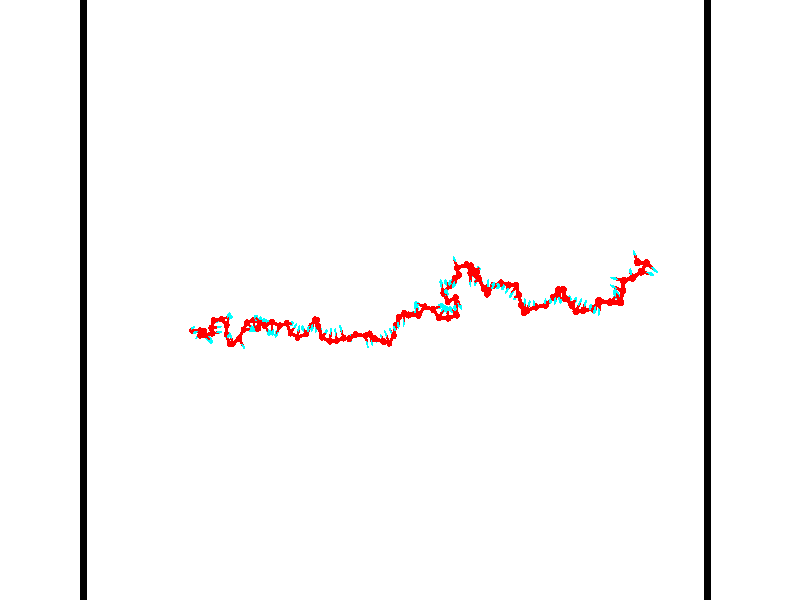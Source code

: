 // switches for output
#declare DRAW_BASES = 1; // possible values are 0, 1; only relevant for DNA ribbons
#declare DRAW_BASES_TYPE = 3; // possible values are 1, 2, 3; only relevant for DNA ribbons
#declare DRAW_FOG = 0; // set to 1 to enable fog

#include "colors.inc"

#include "transforms.inc"
background { rgb <1, 1, 1>}

#default {
   normal{
       ripples 0.25
       frequency 0.20
       turbulence 0.2
       lambda 5
   }
	finish {
		phong 0.1
		phong_size 40.
	}
}

// original window dimensions: 1024x640


// camera settings

camera {
	sky <-0, 1, 0>
	up <-0, 1, 0>
	right 1.6 * <0.99995, 0, 0.00999983>
	location <54.4867, 55, 106.329>
	look_at <55, 55, 55.0001>
	direction <0.513302, 0, -51.3289>
	angle 67.0682
}


# declare cpy_camera_pos = <54.4867, 55, 106.329>;
# if (DRAW_FOG = 1)
fog {
	fog_type 2
	up vnormalize(cpy_camera_pos)
	color rgbt<1,1,1,0.3>
	distance 1e-5
	fog_alt 3e-3
	fog_offset 88
}
# end


// LIGHTS

# declare lum = 6;
global_settings {
	ambient_light rgb lum * <0.05, 0.05, 0.05>
	max_trace_level 15
}# declare cpy_direct_light_amount = 0.25;
light_source
{	1000 * <-0.98995, -1, 1.00995>,
	rgb lum * cpy_direct_light_amount
	parallel
}

light_source
{	1000 * <0.98995, 1, -1.00995>,
	rgb lum * cpy_direct_light_amount
	parallel
}

// strand 0

// nucleotide -1

// particle -1
sphere {
	<35.538166, 52.608292, 49.558327> 0.250000
	pigment { color rgbt <1,0,0,0> }
	no_shadow
}
cylinder {
	<35.700191, 52.742725, 49.898438>,  <35.797405, 52.823387, 50.102505>, 0.100000
	pigment { color rgbt <1,0,0,0> }
	no_shadow
}
cylinder {
	<35.700191, 52.742725, 49.898438>,  <35.538166, 52.608292, 49.558327>, 0.100000
	pigment { color rgbt <1,0,0,0> }
	no_shadow
}

// particle -1
sphere {
	<35.700191, 52.742725, 49.898438> 0.100000
	pigment { color rgbt <1,0,0,0> }
	no_shadow
}
sphere {
	0, 1
	scale<0.080000,0.200000,0.300000>
	matrix <0.552241, -0.831113, 0.065432,
		0.728666, 0.443054, -0.522253,
		0.405062, 0.336088, 0.850276,
		35.821709, 52.843552, 50.153519>
	pigment { color rgbt <0,1,1,0> }
	no_shadow
}
cylinder {
	<36.297821, 52.610516, 49.431816>,  <35.538166, 52.608292, 49.558327>, 0.130000
	pigment { color rgbt <1,0,0,0> }
	no_shadow
}

// nucleotide -1

// particle -1
sphere {
	<36.297821, 52.610516, 49.431816> 0.250000
	pigment { color rgbt <1,0,0,0> }
	no_shadow
}
cylinder {
	<36.151249, 52.547562, 49.798630>,  <36.063305, 52.509789, 50.018719>, 0.100000
	pigment { color rgbt <1,0,0,0> }
	no_shadow
}
cylinder {
	<36.151249, 52.547562, 49.798630>,  <36.297821, 52.610516, 49.431816>, 0.100000
	pigment { color rgbt <1,0,0,0> }
	no_shadow
}

// particle -1
sphere {
	<36.151249, 52.547562, 49.798630> 0.100000
	pigment { color rgbt <1,0,0,0> }
	no_shadow
}
sphere {
	0, 1
	scale<0.080000,0.200000,0.300000>
	matrix <0.525410, -0.848414, 0.064334,
		0.767901, 0.505394, 0.393580,
		-0.366433, -0.157389, 0.917036,
		36.041321, 52.500343, 50.073742>
	pigment { color rgbt <0,1,1,0> }
	no_shadow
}
cylinder {
	<36.844341, 52.562714, 49.913708>,  <36.297821, 52.610516, 49.431816>, 0.130000
	pigment { color rgbt <1,0,0,0> }
	no_shadow
}

// nucleotide -1

// particle -1
sphere {
	<36.844341, 52.562714, 49.913708> 0.250000
	pigment { color rgbt <1,0,0,0> }
	no_shadow
}
cylinder {
	<36.534504, 52.343914, 50.040707>,  <36.348602, 52.212635, 50.116905>, 0.100000
	pigment { color rgbt <1,0,0,0> }
	no_shadow
}
cylinder {
	<36.534504, 52.343914, 50.040707>,  <36.844341, 52.562714, 49.913708>, 0.100000
	pigment { color rgbt <1,0,0,0> }
	no_shadow
}

// particle -1
sphere {
	<36.534504, 52.343914, 50.040707> 0.100000
	pigment { color rgbt <1,0,0,0> }
	no_shadow
}
sphere {
	0, 1
	scale<0.080000,0.200000,0.300000>
	matrix <0.585697, -0.809828, 0.033715,
		0.238676, 0.212073, 0.947660,
		-0.774592, -0.546995, 0.317497,
		36.302128, 52.179817, 50.135956>
	pigment { color rgbt <0,1,1,0> }
	no_shadow
}
cylinder {
	<36.640636, 52.283501, 50.613808>,  <36.844341, 52.562714, 49.913708>, 0.130000
	pigment { color rgbt <1,0,0,0> }
	no_shadow
}

// nucleotide -1

// particle -1
sphere {
	<36.640636, 52.283501, 50.613808> 0.250000
	pigment { color rgbt <1,0,0,0> }
	no_shadow
}
cylinder {
	<37.019379, 52.174492, 50.545464>,  <37.246624, 52.109085, 50.504456>, 0.100000
	pigment { color rgbt <1,0,0,0> }
	no_shadow
}
cylinder {
	<37.019379, 52.174492, 50.545464>,  <36.640636, 52.283501, 50.613808>, 0.100000
	pigment { color rgbt <1,0,0,0> }
	no_shadow
}

// particle -1
sphere {
	<37.019379, 52.174492, 50.545464> 0.100000
	pigment { color rgbt <1,0,0,0> }
	no_shadow
}
sphere {
	0, 1
	scale<0.080000,0.200000,0.300000>
	matrix <0.309739, 0.629247, 0.712819,
		-0.086743, -0.727860, 0.680217,
		0.946857, -0.272522, -0.170864,
		37.303436, 52.092735, 50.494205>
	pigment { color rgbt <0,1,1,0> }
	no_shadow
}
cylinder {
	<37.221722, 52.361923, 51.096371>,  <36.640636, 52.283501, 50.613808>, 0.130000
	pigment { color rgbt <1,0,0,0> }
	no_shadow
}

// nucleotide -1

// particle -1
sphere {
	<37.221722, 52.361923, 51.096371> 0.250000
	pigment { color rgbt <1,0,0,0> }
	no_shadow
}
cylinder {
	<37.528423, 52.115208, 51.167538>,  <37.712444, 51.967178, 51.210239>, 0.100000
	pigment { color rgbt <1,0,0,0> }
	no_shadow
}
cylinder {
	<37.528423, 52.115208, 51.167538>,  <37.221722, 52.361923, 51.096371>, 0.100000
	pigment { color rgbt <1,0,0,0> }
	no_shadow
}

// particle -1
sphere {
	<37.528423, 52.115208, 51.167538> 0.100000
	pigment { color rgbt <1,0,0,0> }
	no_shadow
}
sphere {
	0, 1
	scale<0.080000,0.200000,0.300000>
	matrix <-0.098270, -0.386671, -0.916967,
		0.634373, 0.685605, -0.357095,
		0.766756, -0.616790, 0.177919,
		37.758450, 51.930172, 51.220913>
	pigment { color rgbt <0,1,1,0> }
	no_shadow
}
cylinder {
	<37.947350, 52.461853, 51.199661>,  <37.221722, 52.361923, 51.096371>, 0.130000
	pigment { color rgbt <1,0,0,0> }
	no_shadow
}

// nucleotide -1

// particle -1
sphere {
	<37.947350, 52.461853, 51.199661> 0.250000
	pigment { color rgbt <1,0,0,0> }
	no_shadow
}
cylinder {
	<38.334553, 52.517735, 51.283028>,  <38.566875, 52.551266, 51.333046>, 0.100000
	pigment { color rgbt <1,0,0,0> }
	no_shadow
}
cylinder {
	<38.334553, 52.517735, 51.283028>,  <37.947350, 52.461853, 51.199661>, 0.100000
	pigment { color rgbt <1,0,0,0> }
	no_shadow
}

// particle -1
sphere {
	<38.334553, 52.517735, 51.283028> 0.100000
	pigment { color rgbt <1,0,0,0> }
	no_shadow
}
sphere {
	0, 1
	scale<0.080000,0.200000,0.300000>
	matrix <-0.071100, 0.949327, -0.306143,
		-0.240621, 0.281532, 0.928893,
		0.968012, 0.139709, 0.208411,
		38.624958, 52.559647, 51.345551>
	pigment { color rgbt <0,1,1,0> }
	no_shadow
}
cylinder {
	<38.021080, 52.898888, 51.776108>,  <37.947350, 52.461853, 51.199661>, 0.130000
	pigment { color rgbt <1,0,0,0> }
	no_shadow
}

// nucleotide -1

// particle -1
sphere {
	<38.021080, 52.898888, 51.776108> 0.250000
	pigment { color rgbt <1,0,0,0> }
	no_shadow
}
cylinder {
	<38.372570, 52.944218, 51.590633>,  <38.583462, 52.971416, 51.479347>, 0.100000
	pigment { color rgbt <1,0,0,0> }
	no_shadow
}
cylinder {
	<38.372570, 52.944218, 51.590633>,  <38.021080, 52.898888, 51.776108>, 0.100000
	pigment { color rgbt <1,0,0,0> }
	no_shadow
}

// particle -1
sphere {
	<38.372570, 52.944218, 51.590633> 0.100000
	pigment { color rgbt <1,0,0,0> }
	no_shadow
}
sphere {
	0, 1
	scale<0.080000,0.200000,0.300000>
	matrix <-0.152814, 0.987071, -0.048356,
		0.452210, 0.113349, 0.884679,
		0.878723, 0.113325, -0.463685,
		38.636189, 52.978214, 51.451527>
	pigment { color rgbt <0,1,1,0> }
	no_shadow
}
cylinder {
	<38.346149, 53.482956, 52.129368>,  <38.021080, 52.898888, 51.776108>, 0.130000
	pigment { color rgbt <1,0,0,0> }
	no_shadow
}

// nucleotide -1

// particle -1
sphere {
	<38.346149, 53.482956, 52.129368> 0.250000
	pigment { color rgbt <1,0,0,0> }
	no_shadow
}
cylinder {
	<38.445309, 53.435524, 51.744766>,  <38.504803, 53.407063, 51.514008>, 0.100000
	pigment { color rgbt <1,0,0,0> }
	no_shadow
}
cylinder {
	<38.445309, 53.435524, 51.744766>,  <38.346149, 53.482956, 52.129368>, 0.100000
	pigment { color rgbt <1,0,0,0> }
	no_shadow
}

// particle -1
sphere {
	<38.445309, 53.435524, 51.744766> 0.100000
	pigment { color rgbt <1,0,0,0> }
	no_shadow
}
sphere {
	0, 1
	scale<0.080000,0.200000,0.300000>
	matrix <-0.445359, 0.867443, -0.221806,
		0.860350, 0.483198, 0.162227,
		0.247899, -0.118582, -0.961501,
		38.519680, 53.399948, 51.456314>
	pigment { color rgbt <0,1,1,0> }
	no_shadow
}
cylinder {
	<39.031063, 53.574989, 52.099800>,  <38.346149, 53.482956, 52.129368>, 0.130000
	pigment { color rgbt <1,0,0,0> }
	no_shadow
}

// nucleotide -1

// particle -1
sphere {
	<39.031063, 53.574989, 52.099800> 0.250000
	pigment { color rgbt <1,0,0,0> }
	no_shadow
}
cylinder {
	<39.414623, 53.662849, 52.027946>,  <39.644760, 53.715565, 51.984833>, 0.100000
	pigment { color rgbt <1,0,0,0> }
	no_shadow
}
cylinder {
	<39.414623, 53.662849, 52.027946>,  <39.031063, 53.574989, 52.099800>, 0.100000
	pigment { color rgbt <1,0,0,0> }
	no_shadow
}

// particle -1
sphere {
	<39.414623, 53.662849, 52.027946> 0.100000
	pigment { color rgbt <1,0,0,0> }
	no_shadow
}
sphere {
	0, 1
	scale<0.080000,0.200000,0.300000>
	matrix <0.156016, 0.120676, 0.980355,
		0.237014, -0.968086, 0.081447,
		0.958897, 0.219651, -0.179639,
		39.702293, 53.728745, 51.974056>
	pigment { color rgbt <0,1,1,0> }
	no_shadow
}
cylinder {
	<39.591057, 53.115597, 52.430496>,  <39.031063, 53.574989, 52.099800>, 0.130000
	pigment { color rgbt <1,0,0,0> }
	no_shadow
}

// nucleotide -1

// particle -1
sphere {
	<39.591057, 53.115597, 52.430496> 0.250000
	pigment { color rgbt <1,0,0,0> }
	no_shadow
}
cylinder {
	<39.697468, 53.498268, 52.383183>,  <39.761314, 53.727871, 52.354794>, 0.100000
	pigment { color rgbt <1,0,0,0> }
	no_shadow
}
cylinder {
	<39.697468, 53.498268, 52.383183>,  <39.591057, 53.115597, 52.430496>, 0.100000
	pigment { color rgbt <1,0,0,0> }
	no_shadow
}

// particle -1
sphere {
	<39.697468, 53.498268, 52.383183> 0.100000
	pigment { color rgbt <1,0,0,0> }
	no_shadow
}
sphere {
	0, 1
	scale<0.080000,0.200000,0.300000>
	matrix <0.144574, 0.081719, 0.986114,
		0.953062, -0.279435, -0.116572,
		0.266029, 0.956680, -0.118283,
		39.777275, 53.785271, 52.347698>
	pigment { color rgbt <0,1,1,0> }
	no_shadow
}
cylinder {
	<39.486221, 52.462334, 52.138771>,  <39.591057, 53.115597, 52.430496>, 0.130000
	pigment { color rgbt <1,0,0,0> }
	no_shadow
}

// nucleotide -1

// particle -1
sphere {
	<39.486221, 52.462334, 52.138771> 0.250000
	pigment { color rgbt <1,0,0,0> }
	no_shadow
}
cylinder {
	<39.675827, 52.393833, 52.484253>,  <39.789589, 52.352734, 52.691544>, 0.100000
	pigment { color rgbt <1,0,0,0> }
	no_shadow
}
cylinder {
	<39.675827, 52.393833, 52.484253>,  <39.486221, 52.462334, 52.138771>, 0.100000
	pigment { color rgbt <1,0,0,0> }
	no_shadow
}

// particle -1
sphere {
	<39.675827, 52.393833, 52.484253> 0.100000
	pigment { color rgbt <1,0,0,0> }
	no_shadow
}
sphere {
	0, 1
	scale<0.080000,0.200000,0.300000>
	matrix <0.682292, -0.548607, -0.483227,
		0.556590, 0.818353, -0.143199,
		0.474010, -0.171256, 0.863705,
		39.818031, 52.342457, 52.743366>
	pigment { color rgbt <0,1,1,0> }
	no_shadow
}
cylinder {
	<39.709957, 51.721100, 51.942070>,  <39.486221, 52.462334, 52.138771>, 0.130000
	pigment { color rgbt <1,0,0,0> }
	no_shadow
}

// nucleotide -1

// particle -1
sphere {
	<39.709957, 51.721100, 51.942070> 0.250000
	pigment { color rgbt <1,0,0,0> }
	no_shadow
}
cylinder {
	<39.499519, 52.015282, 51.771267>,  <39.373257, 52.191792, 51.668785>, 0.100000
	pigment { color rgbt <1,0,0,0> }
	no_shadow
}
cylinder {
	<39.499519, 52.015282, 51.771267>,  <39.709957, 51.721100, 51.942070>, 0.100000
	pigment { color rgbt <1,0,0,0> }
	no_shadow
}

// particle -1
sphere {
	<39.499519, 52.015282, 51.771267> 0.100000
	pigment { color rgbt <1,0,0,0> }
	no_shadow
}
sphere {
	0, 1
	scale<0.080000,0.200000,0.300000>
	matrix <0.761727, 0.184251, -0.621148,
		-0.378150, -0.652042, -0.657149,
		-0.526094, 0.735454, -0.427003,
		39.341690, 52.235916, 51.643166>
	pigment { color rgbt <0,1,1,0> }
	no_shadow
}
cylinder {
	<39.810955, 51.676933, 51.219551>,  <39.709957, 51.721100, 51.942070>, 0.130000
	pigment { color rgbt <1,0,0,0> }
	no_shadow
}

// nucleotide -1

// particle -1
sphere {
	<39.810955, 51.676933, 51.219551> 0.250000
	pigment { color rgbt <1,0,0,0> }
	no_shadow
}
cylinder {
	<39.720360, 52.049168, 51.334595>,  <39.666004, 52.272507, 51.403622>, 0.100000
	pigment { color rgbt <1,0,0,0> }
	no_shadow
}
cylinder {
	<39.720360, 52.049168, 51.334595>,  <39.810955, 51.676933, 51.219551>, 0.100000
	pigment { color rgbt <1,0,0,0> }
	no_shadow
}

// particle -1
sphere {
	<39.720360, 52.049168, 51.334595> 0.100000
	pigment { color rgbt <1,0,0,0> }
	no_shadow
}
sphere {
	0, 1
	scale<0.080000,0.200000,0.300000>
	matrix <0.828980, 0.339193, -0.444679,
		-0.511367, 0.137713, -0.848256,
		-0.226485, 0.930582, 0.287613,
		39.652416, 52.328342, 51.420879>
	pigment { color rgbt <0,1,1,0> }
	no_shadow
}
cylinder {
	<40.453320, 52.102295, 51.503357>,  <39.810955, 51.676933, 51.219551>, 0.130000
	pigment { color rgbt <1,0,0,0> }
	no_shadow
}

// nucleotide -1

// particle -1
sphere {
	<40.453320, 52.102295, 51.503357> 0.250000
	pigment { color rgbt <1,0,0,0> }
	no_shadow
}
cylinder {
	<40.632149, 51.764843, 51.384422>,  <40.739445, 51.562370, 51.313061>, 0.100000
	pigment { color rgbt <1,0,0,0> }
	no_shadow
}
cylinder {
	<40.632149, 51.764843, 51.384422>,  <40.453320, 52.102295, 51.503357>, 0.100000
	pigment { color rgbt <1,0,0,0> }
	no_shadow
}

// particle -1
sphere {
	<40.632149, 51.764843, 51.384422> 0.100000
	pigment { color rgbt <1,0,0,0> }
	no_shadow
}
sphere {
	0, 1
	scale<0.080000,0.200000,0.300000>
	matrix <0.893143, 0.439303, 0.096482,
		0.049226, -0.308700, 0.949885,
		0.447071, -0.843633, -0.297339,
		40.766270, 51.511753, 51.295219>
	pigment { color rgbt <0,1,1,0> }
	no_shadow
}
cylinder {
	<40.867340, 52.757099, 51.548710>,  <40.453320, 52.102295, 51.503357>, 0.130000
	pigment { color rgbt <1,0,0,0> }
	no_shadow
}

// nucleotide -1

// particle -1
sphere {
	<40.867340, 52.757099, 51.548710> 0.250000
	pigment { color rgbt <1,0,0,0> }
	no_shadow
}
cylinder {
	<41.263805, 52.785072, 51.593788>,  <41.501686, 52.801857, 51.620834>, 0.100000
	pigment { color rgbt <1,0,0,0> }
	no_shadow
}
cylinder {
	<41.263805, 52.785072, 51.593788>,  <40.867340, 52.757099, 51.548710>, 0.100000
	pigment { color rgbt <1,0,0,0> }
	no_shadow
}

// particle -1
sphere {
	<41.263805, 52.785072, 51.593788> 0.100000
	pigment { color rgbt <1,0,0,0> }
	no_shadow
}
sphere {
	0, 1
	scale<0.080000,0.200000,0.300000>
	matrix <0.116748, -0.056883, -0.991531,
		-0.062933, 0.995929, -0.064545,
		0.991166, 0.069935, 0.112693,
		41.561153, 52.806053, 51.627598>
	pigment { color rgbt <0,1,1,0> }
	no_shadow
}
cylinder {
	<41.074505, 53.293926, 51.121613>,  <40.867340, 52.757099, 51.548710>, 0.130000
	pigment { color rgbt <1,0,0,0> }
	no_shadow
}

// nucleotide -1

// particle -1
sphere {
	<41.074505, 53.293926, 51.121613> 0.250000
	pigment { color rgbt <1,0,0,0> }
	no_shadow
}
cylinder {
	<41.364056, 53.021126, 51.163326>,  <41.537785, 52.857445, 51.188354>, 0.100000
	pigment { color rgbt <1,0,0,0> }
	no_shadow
}
cylinder {
	<41.364056, 53.021126, 51.163326>,  <41.074505, 53.293926, 51.121613>, 0.100000
	pigment { color rgbt <1,0,0,0> }
	no_shadow
}

// particle -1
sphere {
	<41.364056, 53.021126, 51.163326> 0.100000
	pigment { color rgbt <1,0,0,0> }
	no_shadow
}
sphere {
	0, 1
	scale<0.080000,0.200000,0.300000>
	matrix <0.027276, -0.122746, -0.992063,
		0.689391, 0.720975, -0.070250,
		0.723876, -0.682003, 0.104285,
		41.581219, 52.816525, 51.194611>
	pigment { color rgbt <0,1,1,0> }
	no_shadow
}
cylinder {
	<41.524513, 53.457104, 50.612915>,  <41.074505, 53.293926, 51.121613>, 0.130000
	pigment { color rgbt <1,0,0,0> }
	no_shadow
}

// nucleotide -1

// particle -1
sphere {
	<41.524513, 53.457104, 50.612915> 0.250000
	pigment { color rgbt <1,0,0,0> }
	no_shadow
}
cylinder {
	<41.626400, 53.082546, 50.709488>,  <41.687531, 52.857811, 50.767433>, 0.100000
	pigment { color rgbt <1,0,0,0> }
	no_shadow
}
cylinder {
	<41.626400, 53.082546, 50.709488>,  <41.524513, 53.457104, 50.612915>, 0.100000
	pigment { color rgbt <1,0,0,0> }
	no_shadow
}

// particle -1
sphere {
	<41.626400, 53.082546, 50.709488> 0.100000
	pigment { color rgbt <1,0,0,0> }
	no_shadow
}
sphere {
	0, 1
	scale<0.080000,0.200000,0.300000>
	matrix <0.161133, -0.205078, -0.965391,
		0.953497, 0.284802, 0.098647,
		0.254715, -0.936393, 0.241432,
		41.702816, 52.801628, 50.781918>
	pigment { color rgbt <0,1,1,0> }
	no_shadow
}
cylinder {
	<42.227856, 53.259300, 50.967445>,  <41.524513, 53.457104, 50.612915>, 0.130000
	pigment { color rgbt <1,0,0,0> }
	no_shadow
}

// nucleotide -1

// particle -1
sphere {
	<42.227856, 53.259300, 50.967445> 0.250000
	pigment { color rgbt <1,0,0,0> }
	no_shadow
}
cylinder {
	<42.613220, 53.313553, 51.059914>,  <42.844440, 53.346104, 51.115395>, 0.100000
	pigment { color rgbt <1,0,0,0> }
	no_shadow
}
cylinder {
	<42.613220, 53.313553, 51.059914>,  <42.227856, 53.259300, 50.967445>, 0.100000
	pigment { color rgbt <1,0,0,0> }
	no_shadow
}

// particle -1
sphere {
	<42.613220, 53.313553, 51.059914> 0.100000
	pigment { color rgbt <1,0,0,0> }
	no_shadow
}
sphere {
	0, 1
	scale<0.080000,0.200000,0.300000>
	matrix <-0.244981, 0.795502, 0.554221,
		-0.108726, -0.590576, 0.799624,
		0.963412, 0.135634, 0.231172,
		42.902245, 53.354244, 51.129265>
	pigment { color rgbt <0,1,1,0> }
	no_shadow
}
cylinder {
	<42.322216, 53.376900, 51.766312>,  <42.227856, 53.259300, 50.967445>, 0.130000
	pigment { color rgbt <1,0,0,0> }
	no_shadow
}

// nucleotide -1

// particle -1
sphere {
	<42.322216, 53.376900, 51.766312> 0.250000
	pigment { color rgbt <1,0,0,0> }
	no_shadow
}
cylinder {
	<42.686218, 53.375298, 51.932144>,  <42.904617, 53.374336, 52.031643>, 0.100000
	pigment { color rgbt <1,0,0,0> }
	no_shadow
}
cylinder {
	<42.686218, 53.375298, 51.932144>,  <42.322216, 53.376900, 51.766312>, 0.100000
	pigment { color rgbt <1,0,0,0> }
	no_shadow
}

// particle -1
sphere {
	<42.686218, 53.375298, 51.932144> 0.100000
	pigment { color rgbt <1,0,0,0> }
	no_shadow
}
sphere {
	0, 1
	scale<0.080000,0.200000,0.300000>
	matrix <-0.414349, 0.026215, 0.909740,
		-0.014514, -0.999648, 0.022196,
		0.910002, -0.004007, 0.414584,
		42.959221, 53.374096, 52.056519>
	pigment { color rgbt <0,1,1,0> }
	no_shadow
}
cylinder {
	<42.404732, 52.910679, 52.366436>,  <42.322216, 53.376900, 51.766312>, 0.130000
	pigment { color rgbt <1,0,0,0> }
	no_shadow
}

// nucleotide -1

// particle -1
sphere {
	<42.404732, 52.910679, 52.366436> 0.250000
	pigment { color rgbt <1,0,0,0> }
	no_shadow
}
cylinder {
	<42.673714, 53.192760, 52.456310>,  <42.835102, 53.362011, 52.510235>, 0.100000
	pigment { color rgbt <1,0,0,0> }
	no_shadow
}
cylinder {
	<42.673714, 53.192760, 52.456310>,  <42.404732, 52.910679, 52.366436>, 0.100000
	pigment { color rgbt <1,0,0,0> }
	no_shadow
}

// particle -1
sphere {
	<42.673714, 53.192760, 52.456310> 0.100000
	pigment { color rgbt <1,0,0,0> }
	no_shadow
}
sphere {
	0, 1
	scale<0.080000,0.200000,0.300000>
	matrix <-0.465641, 0.167129, 0.869049,
		0.575307, -0.689023, 0.440760,
		0.672459, 0.705206, 0.224687,
		42.875450, 53.404324, 52.523716>
	pigment { color rgbt <0,1,1,0> }
	no_shadow
}
cylinder {
	<42.473877, 52.910835, 53.098190>,  <42.404732, 52.910679, 52.366436>, 0.130000
	pigment { color rgbt <1,0,0,0> }
	no_shadow
}

// nucleotide -1

// particle -1
sphere {
	<42.473877, 52.910835, 53.098190> 0.250000
	pigment { color rgbt <1,0,0,0> }
	no_shadow
}
cylinder {
	<42.556614, 53.275761, 52.956825>,  <42.606255, 53.494717, 52.872005>, 0.100000
	pigment { color rgbt <1,0,0,0> }
	no_shadow
}
cylinder {
	<42.556614, 53.275761, 52.956825>,  <42.473877, 52.910835, 53.098190>, 0.100000
	pigment { color rgbt <1,0,0,0> }
	no_shadow
}

// particle -1
sphere {
	<42.556614, 53.275761, 52.956825> 0.100000
	pigment { color rgbt <1,0,0,0> }
	no_shadow
}
sphere {
	0, 1
	scale<0.080000,0.200000,0.300000>
	matrix <-0.483313, 0.409352, 0.773847,
		0.850662, 0.010746, 0.525604,
		0.206841, 0.912313, -0.353414,
		42.618668, 53.549454, 52.850800>
	pigment { color rgbt <0,1,1,0> }
	no_shadow
}
cylinder {
	<42.792419, 53.332985, 53.650234>,  <42.473877, 52.910835, 53.098190>, 0.130000
	pigment { color rgbt <1,0,0,0> }
	no_shadow
}

// nucleotide -1

// particle -1
sphere {
	<42.792419, 53.332985, 53.650234> 0.250000
	pigment { color rgbt <1,0,0,0> }
	no_shadow
}
cylinder {
	<42.560989, 53.546371, 53.403442>,  <42.422131, 53.674404, 53.255367>, 0.100000
	pigment { color rgbt <1,0,0,0> }
	no_shadow
}
cylinder {
	<42.560989, 53.546371, 53.403442>,  <42.792419, 53.332985, 53.650234>, 0.100000
	pigment { color rgbt <1,0,0,0> }
	no_shadow
}

// particle -1
sphere {
	<42.560989, 53.546371, 53.403442> 0.100000
	pigment { color rgbt <1,0,0,0> }
	no_shadow
}
sphere {
	0, 1
	scale<0.080000,0.200000,0.300000>
	matrix <-0.514906, 0.347760, 0.783540,
		0.632554, 0.771022, 0.073482,
		-0.578573, 0.533468, -0.616981,
		42.387417, 53.706413, 53.218349>
	pigment { color rgbt <0,1,1,0> }
	no_shadow
}
cylinder {
	<43.333897, 53.166534, 54.118397>,  <42.792419, 53.332985, 53.650234>, 0.130000
	pigment { color rgbt <1,0,0,0> }
	no_shadow
}

// nucleotide -1

// particle -1
sphere {
	<43.333897, 53.166534, 54.118397> 0.250000
	pigment { color rgbt <1,0,0,0> }
	no_shadow
}
cylinder {
	<43.559277, 52.894394, 54.305859>,  <43.694504, 52.731110, 54.418335>, 0.100000
	pigment { color rgbt <1,0,0,0> }
	no_shadow
}
cylinder {
	<43.559277, 52.894394, 54.305859>,  <43.333897, 53.166534, 54.118397>, 0.100000
	pigment { color rgbt <1,0,0,0> }
	no_shadow
}

// particle -1
sphere {
	<43.559277, 52.894394, 54.305859> 0.100000
	pigment { color rgbt <1,0,0,0> }
	no_shadow
}
sphere {
	0, 1
	scale<0.080000,0.200000,0.300000>
	matrix <0.600998, -0.051675, -0.797578,
		0.566852, 0.731061, 0.379774,
		0.563454, -0.680352, 0.468659,
		43.728313, 52.690289, 54.446457>
	pigment { color rgbt <0,1,1,0> }
	no_shadow
}
cylinder {
	<43.962917, 53.413204, 54.131264>,  <43.333897, 53.166534, 54.118397>, 0.130000
	pigment { color rgbt <1,0,0,0> }
	no_shadow
}

// nucleotide -1

// particle -1
sphere {
	<43.962917, 53.413204, 54.131264> 0.250000
	pigment { color rgbt <1,0,0,0> }
	no_shadow
}
cylinder {
	<43.981216, 53.013885, 54.145763>,  <43.992195, 52.774296, 54.154465>, 0.100000
	pigment { color rgbt <1,0,0,0> }
	no_shadow
}
cylinder {
	<43.981216, 53.013885, 54.145763>,  <43.962917, 53.413204, 54.131264>, 0.100000
	pigment { color rgbt <1,0,0,0> }
	no_shadow
}

// particle -1
sphere {
	<43.981216, 53.013885, 54.145763> 0.100000
	pigment { color rgbt <1,0,0,0> }
	no_shadow
}
sphere {
	0, 1
	scale<0.080000,0.200000,0.300000>
	matrix <0.484218, -0.009576, -0.874895,
		0.873750, 0.057581, 0.482954,
		0.045753, -0.998295, 0.036248,
		43.994942, 52.714397, 54.156639>
	pigment { color rgbt <0,1,1,0> }
	no_shadow
}
cylinder {
	<44.607082, 53.150101, 53.993275>,  <43.962917, 53.413204, 54.131264>, 0.130000
	pigment { color rgbt <1,0,0,0> }
	no_shadow
}

// nucleotide -1

// particle -1
sphere {
	<44.607082, 53.150101, 53.993275> 0.250000
	pigment { color rgbt <1,0,0,0> }
	no_shadow
}
cylinder {
	<44.422314, 52.811459, 53.887531>,  <44.311451, 52.608273, 53.824085>, 0.100000
	pigment { color rgbt <1,0,0,0> }
	no_shadow
}
cylinder {
	<44.422314, 52.811459, 53.887531>,  <44.607082, 53.150101, 53.993275>, 0.100000
	pigment { color rgbt <1,0,0,0> }
	no_shadow
}

// particle -1
sphere {
	<44.422314, 52.811459, 53.887531> 0.100000
	pigment { color rgbt <1,0,0,0> }
	no_shadow
}
sphere {
	0, 1
	scale<0.080000,0.200000,0.300000>
	matrix <0.557224, -0.045131, -0.829135,
		0.690020, -0.530304, 0.492596,
		-0.461924, -0.846606, -0.264357,
		44.283737, 52.557476, 53.808224>
	pigment { color rgbt <0,1,1,0> }
	no_shadow
}
cylinder {
	<45.274754, 53.328671, 54.338070>,  <44.607082, 53.150101, 53.993275>, 0.130000
	pigment { color rgbt <1,0,0,0> }
	no_shadow
}

// nucleotide -1

// particle -1
sphere {
	<45.274754, 53.328671, 54.338070> 0.250000
	pigment { color rgbt <1,0,0,0> }
	no_shadow
}
cylinder {
	<45.443691, 53.306419, 53.976181>,  <45.545055, 53.293068, 53.759048>, 0.100000
	pigment { color rgbt <1,0,0,0> }
	no_shadow
}
cylinder {
	<45.443691, 53.306419, 53.976181>,  <45.274754, 53.328671, 54.338070>, 0.100000
	pigment { color rgbt <1,0,0,0> }
	no_shadow
}

// particle -1
sphere {
	<45.443691, 53.306419, 53.976181> 0.100000
	pigment { color rgbt <1,0,0,0> }
	no_shadow
}
sphere {
	0, 1
	scale<0.080000,0.200000,0.300000>
	matrix <0.855271, -0.306137, 0.418082,
		-0.300222, -0.950361, -0.081731,
		0.422350, -0.055615, -0.904725,
		45.570396, 53.289734, 53.704762>
	pigment { color rgbt <0,1,1,0> }
	no_shadow
}
cylinder {
	<45.566212, 52.619373, 54.208645>,  <45.274754, 53.328671, 54.338070>, 0.130000
	pigment { color rgbt <1,0,0,0> }
	no_shadow
}

// nucleotide -1

// particle -1
sphere {
	<45.566212, 52.619373, 54.208645> 0.250000
	pigment { color rgbt <1,0,0,0> }
	no_shadow
}
cylinder {
	<45.743271, 52.877335, 53.959431>,  <45.849506, 53.032112, 53.809902>, 0.100000
	pigment { color rgbt <1,0,0,0> }
	no_shadow
}
cylinder {
	<45.743271, 52.877335, 53.959431>,  <45.566212, 52.619373, 54.208645>, 0.100000
	pigment { color rgbt <1,0,0,0> }
	no_shadow
}

// particle -1
sphere {
	<45.743271, 52.877335, 53.959431> 0.100000
	pigment { color rgbt <1,0,0,0> }
	no_shadow
}
sphere {
	0, 1
	scale<0.080000,0.200000,0.300000>
	matrix <0.888814, -0.407479, 0.209694,
		-0.118642, -0.646581, -0.753563,
		0.442645, 0.644899, -0.623034,
		45.876064, 53.070805, 53.772522>
	pigment { color rgbt <0,1,1,0> }
	no_shadow
}
cylinder {
	<46.097294, 52.286827, 53.637733>,  <45.566212, 52.619373, 54.208645>, 0.130000
	pigment { color rgbt <1,0,0,0> }
	no_shadow
}

// nucleotide -1

// particle -1
sphere {
	<46.097294, 52.286827, 53.637733> 0.250000
	pigment { color rgbt <1,0,0,0> }
	no_shadow
}
cylinder {
	<46.177723, 52.656849, 53.766640>,  <46.225979, 52.878860, 53.843983>, 0.100000
	pigment { color rgbt <1,0,0,0> }
	no_shadow
}
cylinder {
	<46.177723, 52.656849, 53.766640>,  <46.097294, 52.286827, 53.637733>, 0.100000
	pigment { color rgbt <1,0,0,0> }
	no_shadow
}

// particle -1
sphere {
	<46.177723, 52.656849, 53.766640> 0.100000
	pigment { color rgbt <1,0,0,0> }
	no_shadow
}
sphere {
	0, 1
	scale<0.080000,0.200000,0.300000>
	matrix <0.922017, -0.289831, 0.256676,
		0.330840, 0.245521, -0.911189,
		0.201071, 0.925050, 0.322262,
		46.238045, 52.934364, 53.863319>
	pigment { color rgbt <0,1,1,0> }
	no_shadow
}
cylinder {
	<46.856892, 52.538322, 53.540562>,  <46.097294, 52.286827, 53.637733>, 0.130000
	pigment { color rgbt <1,0,0,0> }
	no_shadow
}

// nucleotide -1

// particle -1
sphere {
	<46.856892, 52.538322, 53.540562> 0.250000
	pigment { color rgbt <1,0,0,0> }
	no_shadow
}
cylinder {
	<46.721321, 52.767044, 53.839405>,  <46.639980, 52.904278, 54.018711>, 0.100000
	pigment { color rgbt <1,0,0,0> }
	no_shadow
}
cylinder {
	<46.721321, 52.767044, 53.839405>,  <46.856892, 52.538322, 53.540562>, 0.100000
	pigment { color rgbt <1,0,0,0> }
	no_shadow
}

// particle -1
sphere {
	<46.721321, 52.767044, 53.839405> 0.100000
	pigment { color rgbt <1,0,0,0> }
	no_shadow
}
sphere {
	0, 1
	scale<0.080000,0.200000,0.300000>
	matrix <0.925425, 0.059578, 0.374218,
		0.169467, 0.818226, -0.549352,
		-0.338924, 0.571802, 0.747110,
		46.619644, 52.938583, 54.063538>
	pigment { color rgbt <0,1,1,0> }
	no_shadow
}
cylinder {
	<47.252903, 53.112579, 53.531612>,  <46.856892, 52.538322, 53.540562>, 0.130000
	pigment { color rgbt <1,0,0,0> }
	no_shadow
}

// nucleotide -1

// particle -1
sphere {
	<47.252903, 53.112579, 53.531612> 0.250000
	pigment { color rgbt <1,0,0,0> }
	no_shadow
}
cylinder {
	<47.166710, 53.008728, 53.908157>,  <47.114994, 52.946415, 54.134083>, 0.100000
	pigment { color rgbt <1,0,0,0> }
	no_shadow
}
cylinder {
	<47.166710, 53.008728, 53.908157>,  <47.252903, 53.112579, 53.531612>, 0.100000
	pigment { color rgbt <1,0,0,0> }
	no_shadow
}

// particle -1
sphere {
	<47.166710, 53.008728, 53.908157> 0.100000
	pigment { color rgbt <1,0,0,0> }
	no_shadow
}
sphere {
	0, 1
	scale<0.080000,0.200000,0.300000>
	matrix <0.974557, 0.003708, 0.224109,
		-0.061676, 0.965700, 0.252228,
		-0.215487, -0.259633, 0.941359,
		47.102062, 52.930840, 54.190563>
	pigment { color rgbt <0,1,1,0> }
	no_shadow
}
cylinder {
	<47.626850, 53.568165, 53.999939>,  <47.252903, 53.112579, 53.531612>, 0.130000
	pigment { color rgbt <1,0,0,0> }
	no_shadow
}

// nucleotide -1

// particle -1
sphere {
	<47.626850, 53.568165, 53.999939> 0.250000
	pigment { color rgbt <1,0,0,0> }
	no_shadow
}
cylinder {
	<47.527645, 53.248352, 54.218750>,  <47.468121, 53.056465, 54.350037>, 0.100000
	pigment { color rgbt <1,0,0,0> }
	no_shadow
}
cylinder {
	<47.527645, 53.248352, 54.218750>,  <47.626850, 53.568165, 53.999939>, 0.100000
	pigment { color rgbt <1,0,0,0> }
	no_shadow
}

// particle -1
sphere {
	<47.527645, 53.248352, 54.218750> 0.100000
	pigment { color rgbt <1,0,0,0> }
	no_shadow
}
sphere {
	0, 1
	scale<0.080000,0.200000,0.300000>
	matrix <0.905654, 0.009100, 0.423919,
		-0.343915, 0.600553, 0.721844,
		-0.248017, -0.799533, 0.547023,
		47.453239, 53.008492, 54.382858>
	pigment { color rgbt <0,1,1,0> }
	no_shadow
}
cylinder {
	<47.891022, 53.574951, 54.568417>,  <47.626850, 53.568165, 53.999939>, 0.130000
	pigment { color rgbt <1,0,0,0> }
	no_shadow
}

// nucleotide -1

// particle -1
sphere {
	<47.891022, 53.574951, 54.568417> 0.250000
	pigment { color rgbt <1,0,0,0> }
	no_shadow
}
cylinder {
	<47.829296, 53.186378, 54.496292>,  <47.792263, 52.953236, 54.453018>, 0.100000
	pigment { color rgbt <1,0,0,0> }
	no_shadow
}
cylinder {
	<47.829296, 53.186378, 54.496292>,  <47.891022, 53.574951, 54.568417>, 0.100000
	pigment { color rgbt <1,0,0,0> }
	no_shadow
}

// particle -1
sphere {
	<47.829296, 53.186378, 54.496292> 0.100000
	pigment { color rgbt <1,0,0,0> }
	no_shadow
}
sphere {
	0, 1
	scale<0.080000,0.200000,0.300000>
	matrix <0.961743, -0.189495, 0.197844,
		-0.226360, -0.142888, 0.963506,
		-0.154310, -0.971429, -0.180316,
		47.783005, 52.894951, 54.442196>
	pigment { color rgbt <0,1,1,0> }
	no_shadow
}
cylinder {
	<48.092140, 53.154835, 55.140121>,  <47.891022, 53.574951, 54.568417>, 0.130000
	pigment { color rgbt <1,0,0,0> }
	no_shadow
}

// nucleotide -1

// particle -1
sphere {
	<48.092140, 53.154835, 55.140121> 0.250000
	pigment { color rgbt <1,0,0,0> }
	no_shadow
}
cylinder {
	<48.158237, 52.951447, 54.802094>,  <48.197895, 52.829414, 54.599277>, 0.100000
	pigment { color rgbt <1,0,0,0> }
	no_shadow
}
cylinder {
	<48.158237, 52.951447, 54.802094>,  <48.092140, 53.154835, 55.140121>, 0.100000
	pigment { color rgbt <1,0,0,0> }
	no_shadow
}

// particle -1
sphere {
	<48.158237, 52.951447, 54.802094> 0.100000
	pigment { color rgbt <1,0,0,0> }
	no_shadow
}
sphere {
	0, 1
	scale<0.080000,0.200000,0.300000>
	matrix <0.933953, -0.194645, 0.299742,
		-0.316900, -0.838790, 0.442725,
		0.165246, -0.508472, -0.845074,
		48.207809, 52.798904, 54.548573>
	pigment { color rgbt <0,1,1,0> }
	no_shadow
}
cylinder {
	<48.386986, 52.372391, 55.133850>,  <48.092140, 53.154835, 55.140121>, 0.130000
	pigment { color rgbt <1,0,0,0> }
	no_shadow
}

// nucleotide -1

// particle -1
sphere {
	<48.386986, 52.372391, 55.133850> 0.250000
	pigment { color rgbt <1,0,0,0> }
	no_shadow
}
cylinder {
	<48.535587, 52.556038, 54.811066>,  <48.624748, 52.666225, 54.617393>, 0.100000
	pigment { color rgbt <1,0,0,0> }
	no_shadow
}
cylinder {
	<48.535587, 52.556038, 54.811066>,  <48.386986, 52.372391, 55.133850>, 0.100000
	pigment { color rgbt <1,0,0,0> }
	no_shadow
}

// particle -1
sphere {
	<48.535587, 52.556038, 54.811066> 0.100000
	pigment { color rgbt <1,0,0,0> }
	no_shadow
}
sphere {
	0, 1
	scale<0.080000,0.200000,0.300000>
	matrix <0.925638, -0.250523, 0.283604,
		-0.071955, -0.852319, -0.518049,
		0.371505, 0.459119, -0.806966,
		48.647038, 52.693775, 54.568977>
	pigment { color rgbt <0,1,1,0> }
	no_shadow
}
cylinder {
	<49.022884, 52.071419, 54.856724>,  <48.386986, 52.372391, 55.133850>, 0.130000
	pigment { color rgbt <1,0,0,0> }
	no_shadow
}

// nucleotide -1

// particle -1
sphere {
	<49.022884, 52.071419, 54.856724> 0.250000
	pigment { color rgbt <1,0,0,0> }
	no_shadow
}
cylinder {
	<49.064465, 52.444565, 54.718765>,  <49.089413, 52.668453, 54.635990>, 0.100000
	pigment { color rgbt <1,0,0,0> }
	no_shadow
}
cylinder {
	<49.064465, 52.444565, 54.718765>,  <49.022884, 52.071419, 54.856724>, 0.100000
	pigment { color rgbt <1,0,0,0> }
	no_shadow
}

// particle -1
sphere {
	<49.064465, 52.444565, 54.718765> 0.100000
	pigment { color rgbt <1,0,0,0> }
	no_shadow
}
sphere {
	0, 1
	scale<0.080000,0.200000,0.300000>
	matrix <0.936500, 0.024963, 0.349779,
		0.334906, -0.359360, -0.871033,
		0.103953, 0.932865, -0.344901,
		49.095650, 52.724426, 54.615295>
	pigment { color rgbt <0,1,1,0> }
	no_shadow
}
cylinder {
	<49.576435, 52.089725, 54.361469>,  <49.022884, 52.071419, 54.856724>, 0.130000
	pigment { color rgbt <1,0,0,0> }
	no_shadow
}

// nucleotide -1

// particle -1
sphere {
	<49.576435, 52.089725, 54.361469> 0.250000
	pigment { color rgbt <1,0,0,0> }
	no_shadow
}
cylinder {
	<49.523026, 52.454510, 54.516647>,  <49.490982, 52.673378, 54.609756>, 0.100000
	pigment { color rgbt <1,0,0,0> }
	no_shadow
}
cylinder {
	<49.523026, 52.454510, 54.516647>,  <49.576435, 52.089725, 54.361469>, 0.100000
	pigment { color rgbt <1,0,0,0> }
	no_shadow
}

// particle -1
sphere {
	<49.523026, 52.454510, 54.516647> 0.100000
	pigment { color rgbt <1,0,0,0> }
	no_shadow
}
sphere {
	0, 1
	scale<0.080000,0.200000,0.300000>
	matrix <0.990431, 0.109000, 0.084650,
		0.034911, 0.395540, -0.917785,
		-0.133521, 0.911958, 0.387950,
		49.482971, 52.728096, 54.633034>
	pigment { color rgbt <0,1,1,0> }
	no_shadow
}
cylinder {
	<50.176434, 52.281338, 54.639786>,  <49.576435, 52.089725, 54.361469>, 0.130000
	pigment { color rgbt <1,0,0,0> }
	no_shadow
}

// nucleotide -1

// particle -1
sphere {
	<50.176434, 52.281338, 54.639786> 0.250000
	pigment { color rgbt <1,0,0,0> }
	no_shadow
}
cylinder {
	<50.045624, 52.658775, 54.660503>,  <49.967136, 52.885239, 54.672932>, 0.100000
	pigment { color rgbt <1,0,0,0> }
	no_shadow
}
cylinder {
	<50.045624, 52.658775, 54.660503>,  <50.176434, 52.281338, 54.639786>, 0.100000
	pigment { color rgbt <1,0,0,0> }
	no_shadow
}

// particle -1
sphere {
	<50.045624, 52.658775, 54.660503> 0.100000
	pigment { color rgbt <1,0,0,0> }
	no_shadow
}
sphere {
	0, 1
	scale<0.080000,0.200000,0.300000>
	matrix <0.929882, 0.311537, 0.195610,
		0.168442, 0.112131, -0.979313,
		-0.327026, 0.943595, 0.051792,
		49.947517, 52.941853, 54.676041>
	pigment { color rgbt <0,1,1,0> }
	no_shadow
}
cylinder {
	<50.689087, 52.262253, 55.153000>,  <50.176434, 52.281338, 54.639786>, 0.130000
	pigment { color rgbt <1,0,0,0> }
	no_shadow
}

// nucleotide -1

// particle -1
sphere {
	<50.689087, 52.262253, 55.153000> 0.250000
	pigment { color rgbt <1,0,0,0> }
	no_shadow
}
cylinder {
	<50.699619, 52.168789, 54.764214>,  <50.705936, 52.112713, 54.530941>, 0.100000
	pigment { color rgbt <1,0,0,0> }
	no_shadow
}
cylinder {
	<50.699619, 52.168789, 54.764214>,  <50.689087, 52.262253, 55.153000>, 0.100000
	pigment { color rgbt <1,0,0,0> }
	no_shadow
}

// particle -1
sphere {
	<50.699619, 52.168789, 54.764214> 0.100000
	pigment { color rgbt <1,0,0,0> }
	no_shadow
}
sphere {
	0, 1
	scale<0.080000,0.200000,0.300000>
	matrix <0.049400, 0.971416, -0.232188,
		0.998432, -0.041902, 0.037117,
		0.026327, -0.233658, -0.971962,
		50.707516, 52.098690, 54.472626>
	pigment { color rgbt <0,1,1,0> }
	no_shadow
}
cylinder {
	<51.217529, 52.545132, 54.901508>,  <50.689087, 52.262253, 55.153000>, 0.130000
	pigment { color rgbt <1,0,0,0> }
	no_shadow
}

// nucleotide -1

// particle -1
sphere {
	<51.217529, 52.545132, 54.901508> 0.250000
	pigment { color rgbt <1,0,0,0> }
	no_shadow
}
cylinder {
	<50.960545, 52.486546, 54.600632>,  <50.806355, 52.451393, 54.420105>, 0.100000
	pigment { color rgbt <1,0,0,0> }
	no_shadow
}
cylinder {
	<50.960545, 52.486546, 54.600632>,  <51.217529, 52.545132, 54.901508>, 0.100000
	pigment { color rgbt <1,0,0,0> }
	no_shadow
}

// particle -1
sphere {
	<50.960545, 52.486546, 54.600632> 0.100000
	pigment { color rgbt <1,0,0,0> }
	no_shadow
}
sphere {
	0, 1
	scale<0.080000,0.200000,0.300000>
	matrix <0.025014, 0.977034, -0.211610,
		0.765908, -0.154767, -0.624045,
		-0.642463, -0.146464, -0.752189,
		50.767807, 52.442608, 54.374973>
	pigment { color rgbt <0,1,1,0> }
	no_shadow
}
cylinder {
	<52.063850, 52.454834, 54.839455>,  <51.217529, 52.545132, 54.901508>, 0.130000
	pigment { color rgbt <1,0,0,0> }
	no_shadow
}

// nucleotide -1

// particle -1
sphere {
	<52.063850, 52.454834, 54.839455> 0.250000
	pigment { color rgbt <1,0,0,0> }
	no_shadow
}
cylinder {
	<52.158798, 52.119835, 55.036331>,  <52.215767, 51.918835, 55.154457>, 0.100000
	pigment { color rgbt <1,0,0,0> }
	no_shadow
}
cylinder {
	<52.158798, 52.119835, 55.036331>,  <52.063850, 52.454834, 54.839455>, 0.100000
	pigment { color rgbt <1,0,0,0> }
	no_shadow
}

// particle -1
sphere {
	<52.158798, 52.119835, 55.036331> 0.100000
	pigment { color rgbt <1,0,0,0> }
	no_shadow
}
sphere {
	0, 1
	scale<0.080000,0.200000,0.300000>
	matrix <0.961217, 0.275737, 0.005625,
		-0.140426, 0.471764, 0.870471,
		0.237367, -0.837501, 0.492188,
		52.230007, 51.868584, 55.183987>
	pigment { color rgbt <0,1,1,0> }
	no_shadow
}
cylinder {
	<52.448486, 52.612602, 55.499172>,  <52.063850, 52.454834, 54.839455>, 0.130000
	pigment { color rgbt <1,0,0,0> }
	no_shadow
}

// nucleotide -1

// particle -1
sphere {
	<52.448486, 52.612602, 55.499172> 0.250000
	pigment { color rgbt <1,0,0,0> }
	no_shadow
}
cylinder {
	<52.537621, 52.265732, 55.321022>,  <52.591099, 52.057610, 55.214134>, 0.100000
	pigment { color rgbt <1,0,0,0> }
	no_shadow
}
cylinder {
	<52.537621, 52.265732, 55.321022>,  <52.448486, 52.612602, 55.499172>, 0.100000
	pigment { color rgbt <1,0,0,0> }
	no_shadow
}

// particle -1
sphere {
	<52.537621, 52.265732, 55.321022> 0.100000
	pigment { color rgbt <1,0,0,0> }
	no_shadow
}
sphere {
	0, 1
	scale<0.080000,0.200000,0.300000>
	matrix <0.955511, 0.284849, -0.076553,
		0.193248, -0.408499, 0.892067,
		0.222833, -0.867173, -0.445372,
		52.604469, 52.005581, 55.187412>
	pigment { color rgbt <0,1,1,0> }
	no_shadow
}
cylinder {
	<52.902622, 52.291847, 55.883106>,  <52.448486, 52.612602, 55.499172>, 0.130000
	pigment { color rgbt <1,0,0,0> }
	no_shadow
}

// nucleotide -1

// particle -1
sphere {
	<52.902622, 52.291847, 55.883106> 0.250000
	pigment { color rgbt <1,0,0,0> }
	no_shadow
}
cylinder {
	<52.931149, 52.194725, 55.496124>,  <52.948265, 52.136452, 55.263935>, 0.100000
	pigment { color rgbt <1,0,0,0> }
	no_shadow
}
cylinder {
	<52.931149, 52.194725, 55.496124>,  <52.902622, 52.291847, 55.883106>, 0.100000
	pigment { color rgbt <1,0,0,0> }
	no_shadow
}

// particle -1
sphere {
	<52.931149, 52.194725, 55.496124> 0.100000
	pigment { color rgbt <1,0,0,0> }
	no_shadow
}
sphere {
	0, 1
	scale<0.080000,0.200000,0.300000>
	matrix <0.917897, 0.395558, -0.031616,
		0.390360, -0.885765, 0.251078,
		0.071312, -0.242805, -0.967450,
		52.952541, 52.121883, 55.205891>
	pigment { color rgbt <0,1,1,0> }
	no_shadow
}
cylinder {
	<53.651733, 52.070179, 55.740459>,  <52.902622, 52.291847, 55.883106>, 0.130000
	pigment { color rgbt <1,0,0,0> }
	no_shadow
}

// nucleotide -1

// particle -1
sphere {
	<53.651733, 52.070179, 55.740459> 0.250000
	pigment { color rgbt <1,0,0,0> }
	no_shadow
}
cylinder {
	<53.523441, 52.264061, 55.414955>,  <53.446468, 52.380390, 55.219654>, 0.100000
	pigment { color rgbt <1,0,0,0> }
	no_shadow
}
cylinder {
	<53.523441, 52.264061, 55.414955>,  <53.651733, 52.070179, 55.740459>, 0.100000
	pigment { color rgbt <1,0,0,0> }
	no_shadow
}

// particle -1
sphere {
	<53.523441, 52.264061, 55.414955> 0.100000
	pigment { color rgbt <1,0,0,0> }
	no_shadow
}
sphere {
	0, 1
	scale<0.080000,0.200000,0.300000>
	matrix <0.839153, 0.543854, -0.006798,
		0.439270, -0.685047, -0.581166,
		-0.320726, 0.484701, -0.813757,
		53.427223, 52.409470, 55.170830>
	pigment { color rgbt <0,1,1,0> }
	no_shadow
}
cylinder {
	<54.093666, 51.945766, 55.113712>,  <53.651733, 52.070179, 55.740459>, 0.130000
	pigment { color rgbt <1,0,0,0> }
	no_shadow
}

// nucleotide -1

// particle -1
sphere {
	<54.093666, 51.945766, 55.113712> 0.250000
	pigment { color rgbt <1,0,0,0> }
	no_shadow
}
cylinder {
	<53.929722, 52.310272, 55.129791>,  <53.831356, 52.528976, 55.139439>, 0.100000
	pigment { color rgbt <1,0,0,0> }
	no_shadow
}
cylinder {
	<53.929722, 52.310272, 55.129791>,  <54.093666, 51.945766, 55.113712>, 0.100000
	pigment { color rgbt <1,0,0,0> }
	no_shadow
}

// particle -1
sphere {
	<53.929722, 52.310272, 55.129791> 0.100000
	pigment { color rgbt <1,0,0,0> }
	no_shadow
}
sphere {
	0, 1
	scale<0.080000,0.200000,0.300000>
	matrix <0.911607, 0.410738, -0.016317,
		-0.031381, 0.029960, -0.999058,
		-0.409863, 0.911261, 0.040201,
		53.806763, 52.583649, 55.141853>
	pigment { color rgbt <0,1,1,0> }
	no_shadow
}
cylinder {
	<54.476494, 52.438183, 54.577633>,  <54.093666, 51.945766, 55.113712>, 0.130000
	pigment { color rgbt <1,0,0,0> }
	no_shadow
}

// nucleotide -1

// particle -1
sphere {
	<54.476494, 52.438183, 54.577633> 0.250000
	pigment { color rgbt <1,0,0,0> }
	no_shadow
}
cylinder {
	<54.309723, 52.662804, 54.863525>,  <54.209660, 52.797577, 55.035061>, 0.100000
	pigment { color rgbt <1,0,0,0> }
	no_shadow
}
cylinder {
	<54.309723, 52.662804, 54.863525>,  <54.476494, 52.438183, 54.577633>, 0.100000
	pigment { color rgbt <1,0,0,0> }
	no_shadow
}

// particle -1
sphere {
	<54.309723, 52.662804, 54.863525> 0.100000
	pigment { color rgbt <1,0,0,0> }
	no_shadow
}
sphere {
	0, 1
	scale<0.080000,0.200000,0.300000>
	matrix <0.895106, 0.390328, 0.215475,
		-0.157978, 0.729594, -0.665384,
		-0.416927, 0.561548, 0.714727,
		54.184647, 52.831268, 55.077942>
	pigment { color rgbt <0,1,1,0> }
	no_shadow
}
cylinder {
	<54.642464, 53.179962, 54.524223>,  <54.476494, 52.438183, 54.577633>, 0.130000
	pigment { color rgbt <1,0,0,0> }
	no_shadow
}

// nucleotide -1

// particle -1
sphere {
	<54.642464, 53.179962, 54.524223> 0.250000
	pigment { color rgbt <1,0,0,0> }
	no_shadow
}
cylinder {
	<54.581436, 53.076321, 54.905712>,  <54.544819, 53.014137, 55.134605>, 0.100000
	pigment { color rgbt <1,0,0,0> }
	no_shadow
}
cylinder {
	<54.581436, 53.076321, 54.905712>,  <54.642464, 53.179962, 54.524223>, 0.100000
	pigment { color rgbt <1,0,0,0> }
	no_shadow
}

// particle -1
sphere {
	<54.581436, 53.076321, 54.905712> 0.100000
	pigment { color rgbt <1,0,0,0> }
	no_shadow
}
sphere {
	0, 1
	scale<0.080000,0.200000,0.300000>
	matrix <0.881835, 0.399997, 0.249740,
		-0.446194, 0.879130, 0.167455,
		-0.152572, -0.259100, 0.953724,
		54.535664, 52.998592, 55.191830>
	pigment { color rgbt <0,1,1,0> }
	no_shadow
}
cylinder {
	<54.895626, 53.761745, 54.889126>,  <54.642464, 53.179962, 54.524223>, 0.130000
	pigment { color rgbt <1,0,0,0> }
	no_shadow
}

// nucleotide -1

// particle -1
sphere {
	<54.895626, 53.761745, 54.889126> 0.250000
	pigment { color rgbt <1,0,0,0> }
	no_shadow
}
cylinder {
	<54.873444, 53.471016, 55.162956>,  <54.860134, 53.296577, 55.327255>, 0.100000
	pigment { color rgbt <1,0,0,0> }
	no_shadow
}
cylinder {
	<54.873444, 53.471016, 55.162956>,  <54.895626, 53.761745, 54.889126>, 0.100000
	pigment { color rgbt <1,0,0,0> }
	no_shadow
}

// particle -1
sphere {
	<54.873444, 53.471016, 55.162956> 0.100000
	pigment { color rgbt <1,0,0,0> }
	no_shadow
}
sphere {
	0, 1
	scale<0.080000,0.200000,0.300000>
	matrix <0.923189, 0.223836, 0.312441,
		-0.380324, 0.649323, 0.658584,
		-0.055460, -0.726826, 0.684579,
		54.856804, 53.252968, 55.368328>
	pigment { color rgbt <0,1,1,0> }
	no_shadow
}
cylinder {
	<55.352665, 54.063370, 55.337749>,  <54.895626, 53.761745, 54.889126>, 0.130000
	pigment { color rgbt <1,0,0,0> }
	no_shadow
}

// nucleotide -1

// particle -1
sphere {
	<55.352665, 54.063370, 55.337749> 0.250000
	pigment { color rgbt <1,0,0,0> }
	no_shadow
}
cylinder {
	<55.325775, 53.672863, 55.420097>,  <55.309643, 53.438560, 55.469505>, 0.100000
	pigment { color rgbt <1,0,0,0> }
	no_shadow
}
cylinder {
	<55.325775, 53.672863, 55.420097>,  <55.352665, 54.063370, 55.337749>, 0.100000
	pigment { color rgbt <1,0,0,0> }
	no_shadow
}

// particle -1
sphere {
	<55.325775, 53.672863, 55.420097> 0.100000
	pigment { color rgbt <1,0,0,0> }
	no_shadow
}
sphere {
	0, 1
	scale<0.080000,0.200000,0.300000>
	matrix <0.984575, -0.031502, 0.172102,
		-0.161532, 0.214261, 0.963327,
		-0.067222, -0.976268, 0.205867,
		55.305607, 53.379982, 55.481857>
	pigment { color rgbt <0,1,1,0> }
	no_shadow
}
cylinder {
	<55.706177, 53.956860, 56.061943>,  <55.352665, 54.063370, 55.337749>, 0.130000
	pigment { color rgbt <1,0,0,0> }
	no_shadow
}

// nucleotide -1

// particle -1
sphere {
	<55.706177, 53.956860, 56.061943> 0.250000
	pigment { color rgbt <1,0,0,0> }
	no_shadow
}
cylinder {
	<55.976700, 54.045216, 55.780853>,  <56.139011, 54.098228, 55.612198>, 0.100000
	pigment { color rgbt <1,0,0,0> }
	no_shadow
}
cylinder {
	<55.976700, 54.045216, 55.780853>,  <55.706177, 53.956860, 56.061943>, 0.100000
	pigment { color rgbt <1,0,0,0> }
	no_shadow
}

// particle -1
sphere {
	<55.976700, 54.045216, 55.780853> 0.100000
	pigment { color rgbt <1,0,0,0> }
	no_shadow
}
sphere {
	0, 1
	scale<0.080000,0.200000,0.300000>
	matrix <0.156255, 0.889254, 0.429897,
		0.719860, -0.400546, 0.566891,
		0.676303, 0.220886, -0.702726,
		56.179592, 54.111481, 55.570034>
	pigment { color rgbt <0,1,1,0> }
	no_shadow
}
cylinder {
	<56.528725, 53.953102, 56.217152>,  <55.706177, 53.956860, 56.061943>, 0.130000
	pigment { color rgbt <1,0,0,0> }
	no_shadow
}

// nucleotide -1

// particle -1
sphere {
	<56.528725, 53.953102, 56.217152> 0.250000
	pigment { color rgbt <1,0,0,0> }
	no_shadow
}
cylinder {
	<56.437088, 54.236477, 55.950127>,  <56.382107, 54.406502, 55.789913>, 0.100000
	pigment { color rgbt <1,0,0,0> }
	no_shadow
}
cylinder {
	<56.437088, 54.236477, 55.950127>,  <56.528725, 53.953102, 56.217152>, 0.100000
	pigment { color rgbt <1,0,0,0> }
	no_shadow
}

// particle -1
sphere {
	<56.437088, 54.236477, 55.950127> 0.100000
	pigment { color rgbt <1,0,0,0> }
	no_shadow
}
sphere {
	0, 1
	scale<0.080000,0.200000,0.300000>
	matrix <0.013785, 0.688095, 0.725490,
		0.973308, 0.156999, -0.167401,
		-0.229089, 0.708433, -0.667564,
		56.368362, 54.449005, 55.749859>
	pigment { color rgbt <0,1,1,0> }
	no_shadow
}
cylinder {
	<57.030521, 54.523270, 56.220245>,  <56.528725, 53.953102, 56.217152>, 0.130000
	pigment { color rgbt <1,0,0,0> }
	no_shadow
}

// nucleotide -1

// particle -1
sphere {
	<57.030521, 54.523270, 56.220245> 0.250000
	pigment { color rgbt <1,0,0,0> }
	no_shadow
}
cylinder {
	<56.671799, 54.650658, 56.097397>,  <56.456566, 54.727089, 56.023689>, 0.100000
	pigment { color rgbt <1,0,0,0> }
	no_shadow
}
cylinder {
	<56.671799, 54.650658, 56.097397>,  <57.030521, 54.523270, 56.220245>, 0.100000
	pigment { color rgbt <1,0,0,0> }
	no_shadow
}

// particle -1
sphere {
	<56.671799, 54.650658, 56.097397> 0.100000
	pigment { color rgbt <1,0,0,0> }
	no_shadow
}
sphere {
	0, 1
	scale<0.080000,0.200000,0.300000>
	matrix <0.062189, 0.778007, 0.625171,
		0.438038, 0.541556, -0.717524,
		-0.896803, 0.318470, -0.307117,
		56.402760, 54.746201, 56.005260>
	pigment { color rgbt <0,1,1,0> }
	no_shadow
}
cylinder {
	<57.745075, 54.344944, 56.045017>,  <57.030521, 54.523270, 56.220245>, 0.130000
	pigment { color rgbt <1,0,0,0> }
	no_shadow
}

// nucleotide -1

// particle -1
sphere {
	<57.745075, 54.344944, 56.045017> 0.250000
	pigment { color rgbt <1,0,0,0> }
	no_shadow
}
cylinder {
	<58.111420, 54.485451, 55.967232>,  <58.331226, 54.569756, 55.920559>, 0.100000
	pigment { color rgbt <1,0,0,0> }
	no_shadow
}
cylinder {
	<58.111420, 54.485451, 55.967232>,  <57.745075, 54.344944, 56.045017>, 0.100000
	pigment { color rgbt <1,0,0,0> }
	no_shadow
}

// particle -1
sphere {
	<58.111420, 54.485451, 55.967232> 0.100000
	pigment { color rgbt <1,0,0,0> }
	no_shadow
}
sphere {
	0, 1
	scale<0.080000,0.200000,0.300000>
	matrix <0.322646, -0.355628, 0.877171,
		0.238960, -0.866108, -0.439039,
		0.915859, 0.351262, -0.194465,
		58.386177, 54.590828, 55.908894>
	pigment { color rgbt <0,1,1,0> }
	no_shadow
}
cylinder {
	<58.226978, 53.785801, 56.232929>,  <57.745075, 54.344944, 56.045017>, 0.130000
	pigment { color rgbt <1,0,0,0> }
	no_shadow
}

// nucleotide -1

// particle -1
sphere {
	<58.226978, 53.785801, 56.232929> 0.250000
	pigment { color rgbt <1,0,0,0> }
	no_shadow
}
cylinder {
	<58.448624, 54.117992, 56.210060>,  <58.581612, 54.317307, 56.196339>, 0.100000
	pigment { color rgbt <1,0,0,0> }
	no_shadow
}
cylinder {
	<58.448624, 54.117992, 56.210060>,  <58.226978, 53.785801, 56.232929>, 0.100000
	pigment { color rgbt <1,0,0,0> }
	no_shadow
}

// particle -1
sphere {
	<58.448624, 54.117992, 56.210060> 0.100000
	pigment { color rgbt <1,0,0,0> }
	no_shadow
}
sphere {
	0, 1
	scale<0.080000,0.200000,0.300000>
	matrix <0.516040, -0.288796, 0.806412,
		0.653193, -0.476349, -0.588584,
		0.554114, 0.830475, -0.057176,
		58.614857, 54.367134, 56.192909>
	pigment { color rgbt <0,1,1,0> }
	no_shadow
}
cylinder {
	<59.006828, 53.745987, 56.193695>,  <58.226978, 53.785801, 56.232929>, 0.130000
	pigment { color rgbt <1,0,0,0> }
	no_shadow
}

// nucleotide -1

// particle -1
sphere {
	<59.006828, 53.745987, 56.193695> 0.250000
	pigment { color rgbt <1,0,0,0> }
	no_shadow
}
cylinder {
	<58.926689, 54.084805, 56.390617>,  <58.878605, 54.288097, 56.508770>, 0.100000
	pigment { color rgbt <1,0,0,0> }
	no_shadow
}
cylinder {
	<58.926689, 54.084805, 56.390617>,  <59.006828, 53.745987, 56.193695>, 0.100000
	pigment { color rgbt <1,0,0,0> }
	no_shadow
}

// particle -1
sphere {
	<58.926689, 54.084805, 56.390617> 0.100000
	pigment { color rgbt <1,0,0,0> }
	no_shadow
}
sphere {
	0, 1
	scale<0.080000,0.200000,0.300000>
	matrix <0.599167, -0.291640, 0.745617,
		0.775151, 0.444359, -0.449094,
		-0.200348, 0.847049, 0.492310,
		58.866585, 54.338921, 56.538311>
	pigment { color rgbt <0,1,1,0> }
	no_shadow
}
cylinder {
	<59.671028, 53.955376, 56.562485>,  <59.006828, 53.745987, 56.193695>, 0.130000
	pigment { color rgbt <1,0,0,0> }
	no_shadow
}

// nucleotide -1

// particle -1
sphere {
	<59.671028, 53.955376, 56.562485> 0.250000
	pigment { color rgbt <1,0,0,0> }
	no_shadow
}
cylinder {
	<59.390831, 54.172989, 56.747238>,  <59.222713, 54.303558, 56.858089>, 0.100000
	pigment { color rgbt <1,0,0,0> }
	no_shadow
}
cylinder {
	<59.390831, 54.172989, 56.747238>,  <59.671028, 53.955376, 56.562485>, 0.100000
	pigment { color rgbt <1,0,0,0> }
	no_shadow
}

// particle -1
sphere {
	<59.390831, 54.172989, 56.747238> 0.100000
	pigment { color rgbt <1,0,0,0> }
	no_shadow
}
sphere {
	0, 1
	scale<0.080000,0.200000,0.300000>
	matrix <0.653019, 0.227535, 0.722353,
		0.287889, 0.807623, -0.514651,
		-0.700490, 0.544034, 0.461888,
		59.180683, 54.336201, 56.885803>
	pigment { color rgbt <0,1,1,0> }
	no_shadow
}
cylinder {
	<59.674629, 54.803192, 56.637508>,  <59.671028, 53.955376, 56.562485>, 0.130000
	pigment { color rgbt <1,0,0,0> }
	no_shadow
}

// nucleotide -1

// particle -1
sphere {
	<59.674629, 54.803192, 56.637508> 0.250000
	pigment { color rgbt <1,0,0,0> }
	no_shadow
}
cylinder {
	<59.551361, 54.609150, 56.964851>,  <59.477402, 54.492725, 57.161259>, 0.100000
	pigment { color rgbt <1,0,0,0> }
	no_shadow
}
cylinder {
	<59.551361, 54.609150, 56.964851>,  <59.674629, 54.803192, 56.637508>, 0.100000
	pigment { color rgbt <1,0,0,0> }
	no_shadow
}

// particle -1
sphere {
	<59.551361, 54.609150, 56.964851> 0.100000
	pigment { color rgbt <1,0,0,0> }
	no_shadow
}
sphere {
	0, 1
	scale<0.080000,0.200000,0.300000>
	matrix <0.770406, 0.377418, 0.513839,
		-0.558126, 0.788817, 0.257416,
		-0.308171, -0.485102, 0.818356,
		59.458908, 54.463619, 57.210358>
	pigment { color rgbt <0,1,1,0> }
	no_shadow
}
cylinder {
	<59.518414, 55.165146, 57.208305>,  <59.674629, 54.803192, 56.637508>, 0.130000
	pigment { color rgbt <1,0,0,0> }
	no_shadow
}

// nucleotide -1

// particle -1
sphere {
	<59.518414, 55.165146, 57.208305> 0.250000
	pigment { color rgbt <1,0,0,0> }
	no_shadow
}
cylinder {
	<59.697281, 54.840599, 57.358887>,  <59.804600, 54.645870, 57.449234>, 0.100000
	pigment { color rgbt <1,0,0,0> }
	no_shadow
}
cylinder {
	<59.697281, 54.840599, 57.358887>,  <59.518414, 55.165146, 57.208305>, 0.100000
	pigment { color rgbt <1,0,0,0> }
	no_shadow
}

// particle -1
sphere {
	<59.697281, 54.840599, 57.358887> 0.100000
	pigment { color rgbt <1,0,0,0> }
	no_shadow
}
sphere {
	0, 1
	scale<0.080000,0.200000,0.300000>
	matrix <0.548785, 0.581225, 0.600843,
		-0.706310, -0.062087, 0.705174,
		0.447169, -0.811371, 0.376452,
		59.831432, 54.597187, 57.471821>
	pigment { color rgbt <0,1,1,0> }
	no_shadow
}
cylinder {
	<58.852917, 54.891647, 57.267521>,  <59.518414, 55.165146, 57.208305>, 0.130000
	pigment { color rgbt <1,0,0,0> }
	no_shadow
}

// nucleotide -1

// particle -1
sphere {
	<58.852917, 54.891647, 57.267521> 0.250000
	pigment { color rgbt <1,0,0,0> }
	no_shadow
}
cylinder {
	<58.778168, 55.234478, 57.459564>,  <58.733318, 55.440174, 57.574791>, 0.100000
	pigment { color rgbt <1,0,0,0> }
	no_shadow
}
cylinder {
	<58.778168, 55.234478, 57.459564>,  <58.852917, 54.891647, 57.267521>, 0.100000
	pigment { color rgbt <1,0,0,0> }
	no_shadow
}

// particle -1
sphere {
	<58.778168, 55.234478, 57.459564> 0.100000
	pigment { color rgbt <1,0,0,0> }
	no_shadow
}
sphere {
	0, 1
	scale<0.080000,0.200000,0.300000>
	matrix <-0.621494, -0.481627, 0.617884,
		0.760805, -0.182919, 0.622668,
		-0.186871, 0.857074, 0.480107,
		58.722107, 55.491600, 57.603596>
	pigment { color rgbt <0,1,1,0> }
	no_shadow
}
cylinder {
	<58.540878, 55.469803, 56.986626>,  <58.852917, 54.891647, 57.267521>, 0.130000
	pigment { color rgbt <1,0,0,0> }
	no_shadow
}

// nucleotide -1

// particle -1
sphere {
	<58.540878, 55.469803, 56.986626> 0.250000
	pigment { color rgbt <1,0,0,0> }
	no_shadow
}
cylinder {
	<58.422806, 55.836735, 57.093483>,  <58.351963, 56.056896, 57.157597>, 0.100000
	pigment { color rgbt <1,0,0,0> }
	no_shadow
}
cylinder {
	<58.422806, 55.836735, 57.093483>,  <58.540878, 55.469803, 56.986626>, 0.100000
	pigment { color rgbt <1,0,0,0> }
	no_shadow
}

// particle -1
sphere {
	<58.422806, 55.836735, 57.093483> 0.100000
	pigment { color rgbt <1,0,0,0> }
	no_shadow
}
sphere {
	0, 1
	scale<0.080000,0.200000,0.300000>
	matrix <0.806848, 0.089580, 0.583928,
		0.511725, 0.387914, -0.766590,
		-0.295185, 0.917332, 0.267147,
		58.334251, 56.111935, 57.173626>
	pigment { color rgbt <0,1,1,0> }
	no_shadow
}
cylinder {
	<59.062214, 55.978867, 56.760284>,  <58.540878, 55.469803, 56.986626>, 0.130000
	pigment { color rgbt <1,0,0,0> }
	no_shadow
}

// nucleotide -1

// particle -1
sphere {
	<59.062214, 55.978867, 56.760284> 0.250000
	pigment { color rgbt <1,0,0,0> }
	no_shadow
}
cylinder {
	<58.855011, 56.097816, 57.081093>,  <58.730690, 56.169186, 57.273579>, 0.100000
	pigment { color rgbt <1,0,0,0> }
	no_shadow
}
cylinder {
	<58.855011, 56.097816, 57.081093>,  <59.062214, 55.978867, 56.760284>, 0.100000
	pigment { color rgbt <1,0,0,0> }
	no_shadow
}

// particle -1
sphere {
	<58.855011, 56.097816, 57.081093> 0.100000
	pigment { color rgbt <1,0,0,0> }
	no_shadow
}
sphere {
	0, 1
	scale<0.080000,0.200000,0.300000>
	matrix <0.830625, -0.049048, 0.554668,
		0.204283, 0.953499, -0.221603,
		-0.518006, 0.297378, 0.802020,
		58.699608, 56.187031, 57.321697>
	pigment { color rgbt <0,1,1,0> }
	no_shadow
}
cylinder {
	<59.440926, 56.479534, 57.035419>,  <59.062214, 55.978867, 56.760284>, 0.130000
	pigment { color rgbt <1,0,0,0> }
	no_shadow
}

// nucleotide -1

// particle -1
sphere {
	<59.440926, 56.479534, 57.035419> 0.250000
	pigment { color rgbt <1,0,0,0> }
	no_shadow
}
cylinder {
	<59.211891, 56.308300, 57.315102>,  <59.074471, 56.205559, 57.482910>, 0.100000
	pigment { color rgbt <1,0,0,0> }
	no_shadow
}
cylinder {
	<59.211891, 56.308300, 57.315102>,  <59.440926, 56.479534, 57.035419>, 0.100000
	pigment { color rgbt <1,0,0,0> }
	no_shadow
}

// particle -1
sphere {
	<59.211891, 56.308300, 57.315102> 0.100000
	pigment { color rgbt <1,0,0,0> }
	no_shadow
}
sphere {
	0, 1
	scale<0.080000,0.200000,0.300000>
	matrix <0.818079, -0.242378, 0.521536,
		-0.053791, 0.870629, 0.488990,
		-0.572585, -0.428086, 0.699206,
		59.040115, 56.179874, 57.524864>
	pigment { color rgbt <0,1,1,0> }
	no_shadow
}
cylinder {
	<59.697311, 56.677887, 57.759098>,  <59.440926, 56.479534, 57.035419>, 0.130000
	pigment { color rgbt <1,0,0,0> }
	no_shadow
}

// nucleotide -1

// particle -1
sphere {
	<59.697311, 56.677887, 57.759098> 0.250000
	pigment { color rgbt <1,0,0,0> }
	no_shadow
}
cylinder {
	<59.499275, 56.330383, 57.754280>,  <59.380455, 56.121880, 57.751389>, 0.100000
	pigment { color rgbt <1,0,0,0> }
	no_shadow
}
cylinder {
	<59.499275, 56.330383, 57.754280>,  <59.697311, 56.677887, 57.759098>, 0.100000
	pigment { color rgbt <1,0,0,0> }
	no_shadow
}

// particle -1
sphere {
	<59.499275, 56.330383, 57.754280> 0.100000
	pigment { color rgbt <1,0,0,0> }
	no_shadow
}
sphere {
	0, 1
	scale<0.080000,0.200000,0.300000>
	matrix <0.582841, -0.342368, 0.736940,
		-0.644348, 0.357829, 0.675851,
		-0.495088, -0.868759, -0.012047,
		59.350750, 56.069756, 57.750668>
	pigment { color rgbt <0,1,1,0> }
	no_shadow
}
cylinder {
	<59.625465, 57.187428, 57.129131>,  <59.697311, 56.677887, 57.759098>, 0.130000
	pigment { color rgbt <1,0,0,0> }
	no_shadow
}

// nucleotide -1

// particle -1
sphere {
	<59.625465, 57.187428, 57.129131> 0.250000
	pigment { color rgbt <1,0,0,0> }
	no_shadow
}
cylinder {
	<59.517212, 57.522522, 56.939415>,  <59.452259, 57.723579, 56.825584>, 0.100000
	pigment { color rgbt <1,0,0,0> }
	no_shadow
}
cylinder {
	<59.517212, 57.522522, 56.939415>,  <59.625465, 57.187428, 57.129131>, 0.100000
	pigment { color rgbt <1,0,0,0> }
	no_shadow
}

// particle -1
sphere {
	<59.517212, 57.522522, 56.939415> 0.100000
	pigment { color rgbt <1,0,0,0> }
	no_shadow
}
sphere {
	0, 1
	scale<0.080000,0.200000,0.300000>
	matrix <0.957093, 0.181121, -0.226202,
		-0.103593, -0.515161, -0.850810,
		-0.270630, 0.837738, -0.474294,
		59.436024, 57.773842, 56.797127>
	pigment { color rgbt <0,1,1,0> }
	no_shadow
}
cylinder {
	<60.417927, 57.407925, 56.989040>,  <59.625465, 57.187428, 57.129131>, 0.130000
	pigment { color rgbt <1,0,0,0> }
	no_shadow
}

// nucleotide -1

// particle -1
sphere {
	<60.417927, 57.407925, 56.989040> 0.250000
	pigment { color rgbt <1,0,0,0> }
	no_shadow
}
cylinder {
	<60.622581, 57.070053, 57.051971>,  <60.745373, 56.867332, 57.089729>, 0.100000
	pigment { color rgbt <1,0,0,0> }
	no_shadow
}
cylinder {
	<60.622581, 57.070053, 57.051971>,  <60.417927, 57.407925, 56.989040>, 0.100000
	pigment { color rgbt <1,0,0,0> }
	no_shadow
}

// particle -1
sphere {
	<60.622581, 57.070053, 57.051971> 0.100000
	pigment { color rgbt <1,0,0,0> }
	no_shadow
}
sphere {
	0, 1
	scale<0.080000,0.200000,0.300000>
	matrix <0.796532, 0.534947, 0.281726,
		-0.322128, -0.018827, 0.946509,
		0.511636, -0.844676, 0.157324,
		60.776073, 56.816650, 57.099167>
	pigment { color rgbt <0,1,1,0> }
	no_shadow
}
cylinder {
	<60.705360, 57.282848, 57.727409>,  <60.417927, 57.407925, 56.989040>, 0.130000
	pigment { color rgbt <1,0,0,0> }
	no_shadow
}

// nucleotide -1

// particle -1
sphere {
	<60.705360, 57.282848, 57.727409> 0.250000
	pigment { color rgbt <1,0,0,0> }
	no_shadow
}
cylinder {
	<60.935669, 57.066143, 57.482468>,  <61.073853, 56.936119, 57.335503>, 0.100000
	pigment { color rgbt <1,0,0,0> }
	no_shadow
}
cylinder {
	<60.935669, 57.066143, 57.482468>,  <60.705360, 57.282848, 57.727409>, 0.100000
	pigment { color rgbt <1,0,0,0> }
	no_shadow
}

// particle -1
sphere {
	<60.935669, 57.066143, 57.482468> 0.100000
	pigment { color rgbt <1,0,0,0> }
	no_shadow
}
sphere {
	0, 1
	scale<0.080000,0.200000,0.300000>
	matrix <0.811259, 0.471736, 0.345434,
		0.101726, -0.695669, 0.711123,
		0.575770, -0.541765, -0.612355,
		61.108398, 56.903614, 57.298759>
	pigment { color rgbt <0,1,1,0> }
	no_shadow
}
cylinder {
	<61.125107, 56.862904, 58.156036>,  <60.705360, 57.282848, 57.727409>, 0.130000
	pigment { color rgbt <1,0,0,0> }
	no_shadow
}

// nucleotide -1

// particle -1
sphere {
	<61.125107, 56.862904, 58.156036> 0.250000
	pigment { color rgbt <1,0,0,0> }
	no_shadow
}
cylinder {
	<61.248032, 57.018974, 57.808861>,  <61.321785, 57.112617, 57.600555>, 0.100000
	pigment { color rgbt <1,0,0,0> }
	no_shadow
}
cylinder {
	<61.248032, 57.018974, 57.808861>,  <61.125107, 56.862904, 58.156036>, 0.100000
	pigment { color rgbt <1,0,0,0> }
	no_shadow
}

// particle -1
sphere {
	<61.248032, 57.018974, 57.808861> 0.100000
	pigment { color rgbt <1,0,0,0> }
	no_shadow
}
sphere {
	0, 1
	scale<0.080000,0.200000,0.300000>
	matrix <0.610124, 0.619156, 0.494363,
		0.730279, -0.681476, -0.047782,
		0.307312, 0.390175, -0.867942,
		61.340225, 57.136028, 57.548477>
	pigment { color rgbt <0,1,1,0> }
	no_shadow
}
cylinder {
	<60.535000, 56.786659, 58.733528>,  <61.125107, 56.862904, 58.156036>, 0.130000
	pigment { color rgbt <1,0,0,0> }
	no_shadow
}

// nucleotide -1

// particle -1
sphere {
	<60.535000, 56.786659, 58.733528> 0.250000
	pigment { color rgbt <1,0,0,0> }
	no_shadow
}
cylinder {
	<60.547241, 56.430050, 58.552750>,  <60.554585, 56.216084, 58.444283>, 0.100000
	pigment { color rgbt <1,0,0,0> }
	no_shadow
}
cylinder {
	<60.547241, 56.430050, 58.552750>,  <60.535000, 56.786659, 58.733528>, 0.100000
	pigment { color rgbt <1,0,0,0> }
	no_shadow
}

// particle -1
sphere {
	<60.547241, 56.430050, 58.552750> 0.100000
	pigment { color rgbt <1,0,0,0> }
	no_shadow
}
sphere {
	0, 1
	scale<0.080000,0.200000,0.300000>
	matrix <0.993758, 0.075663, -0.081970,
		0.107274, -0.446616, 0.888271,
		0.030600, -0.891521, -0.451946,
		60.556423, 56.162594, 58.417168>
	pigment { color rgbt <0,1,1,0> }
	no_shadow
}
cylinder {
	<61.132893, 56.421474, 58.994755>,  <60.535000, 56.786659, 58.733528>, 0.130000
	pigment { color rgbt <1,0,0,0> }
	no_shadow
}

// nucleotide -1

// particle -1
sphere {
	<61.132893, 56.421474, 58.994755> 0.250000
	pigment { color rgbt <1,0,0,0> }
	no_shadow
}
cylinder {
	<61.035454, 56.274841, 58.635582>,  <60.976990, 56.186859, 58.420078>, 0.100000
	pigment { color rgbt <1,0,0,0> }
	no_shadow
}
cylinder {
	<61.035454, 56.274841, 58.635582>,  <61.132893, 56.421474, 58.994755>, 0.100000
	pigment { color rgbt <1,0,0,0> }
	no_shadow
}

// particle -1
sphere {
	<61.035454, 56.274841, 58.635582> 0.100000
	pigment { color rgbt <1,0,0,0> }
	no_shadow
}
sphere {
	0, 1
	scale<0.080000,0.200000,0.300000>
	matrix <0.960606, 0.036506, -0.275507,
		0.133777, -0.929667, 0.343252,
		-0.243599, -0.366587, -0.897927,
		60.962376, 56.164864, 58.366203>
	pigment { color rgbt <0,1,1,0> }
	no_shadow
}
cylinder {
	<61.586647, 55.756775, 58.824753>,  <61.132893, 56.421474, 58.994755>, 0.130000
	pigment { color rgbt <1,0,0,0> }
	no_shadow
}

// nucleotide -1

// particle -1
sphere {
	<61.586647, 55.756775, 58.824753> 0.250000
	pigment { color rgbt <1,0,0,0> }
	no_shadow
}
cylinder {
	<61.503944, 55.997265, 58.516006>,  <61.454323, 56.141560, 58.330757>, 0.100000
	pigment { color rgbt <1,0,0,0> }
	no_shadow
}
cylinder {
	<61.503944, 55.997265, 58.516006>,  <61.586647, 55.756775, 58.824753>, 0.100000
	pigment { color rgbt <1,0,0,0> }
	no_shadow
}

// particle -1
sphere {
	<61.503944, 55.997265, 58.516006> 0.100000
	pigment { color rgbt <1,0,0,0> }
	no_shadow
}
sphere {
	0, 1
	scale<0.080000,0.200000,0.300000>
	matrix <0.975501, 0.066064, -0.209839,
		-0.075168, -0.796344, -0.600154,
		-0.206753, 0.601225, -0.771869,
		61.441917, 56.177631, 58.284447>
	pigment { color rgbt <0,1,1,0> }
	no_shadow
}
cylinder {
	<61.902294, 55.401417, 58.260384>,  <61.586647, 55.756775, 58.824753>, 0.130000
	pigment { color rgbt <1,0,0,0> }
	no_shadow
}

// nucleotide -1

// particle -1
sphere {
	<61.902294, 55.401417, 58.260384> 0.250000
	pigment { color rgbt <1,0,0,0> }
	no_shadow
}
cylinder {
	<61.951675, 55.793335, 58.197441>,  <61.981304, 56.028484, 58.159676>, 0.100000
	pigment { color rgbt <1,0,0,0> }
	no_shadow
}
cylinder {
	<61.951675, 55.793335, 58.197441>,  <61.902294, 55.401417, 58.260384>, 0.100000
	pigment { color rgbt <1,0,0,0> }
	no_shadow
}

// particle -1
sphere {
	<61.951675, 55.793335, 58.197441> 0.100000
	pigment { color rgbt <1,0,0,0> }
	no_shadow
}
sphere {
	0, 1
	scale<0.080000,0.200000,0.300000>
	matrix <0.972876, -0.150762, -0.175454,
		-0.195632, -0.131424, -0.971831,
		0.123456, 0.979795, -0.157353,
		61.988712, 56.087273, 58.150234>
	pigment { color rgbt <0,1,1,0> }
	no_shadow
}
cylinder {
	<62.092358, 55.524021, 57.611485>,  <61.902294, 55.401417, 58.260384>, 0.130000
	pigment { color rgbt <1,0,0,0> }
	no_shadow
}

// nucleotide -1

// particle -1
sphere {
	<62.092358, 55.524021, 57.611485> 0.250000
	pigment { color rgbt <1,0,0,0> }
	no_shadow
}
cylinder {
	<62.275154, 55.789684, 57.848145>,  <62.384830, 55.949081, 57.990143>, 0.100000
	pigment { color rgbt <1,0,0,0> }
	no_shadow
}
cylinder {
	<62.275154, 55.789684, 57.848145>,  <62.092358, 55.524021, 57.611485>, 0.100000
	pigment { color rgbt <1,0,0,0> }
	no_shadow
}

// particle -1
sphere {
	<62.275154, 55.789684, 57.848145> 0.100000
	pigment { color rgbt <1,0,0,0> }
	no_shadow
}
sphere {
	0, 1
	scale<0.080000,0.200000,0.300000>
	matrix <0.881050, -0.246671, -0.403615,
		-0.122121, 0.705724, -0.697883,
		0.456988, 0.664159, 0.591654,
		62.412251, 55.988934, 58.025642>
	pigment { color rgbt <0,1,1,0> }
	no_shadow
}
cylinder {
	<62.559544, 55.974663, 57.240704>,  <62.092358, 55.524021, 57.611485>, 0.130000
	pigment { color rgbt <1,0,0,0> }
	no_shadow
}

// nucleotide -1

// particle -1
sphere {
	<62.559544, 55.974663, 57.240704> 0.250000
	pigment { color rgbt <1,0,0,0> }
	no_shadow
}
cylinder {
	<62.721367, 55.949718, 57.605659>,  <62.818459, 55.934753, 57.824631>, 0.100000
	pigment { color rgbt <1,0,0,0> }
	no_shadow
}
cylinder {
	<62.721367, 55.949718, 57.605659>,  <62.559544, 55.974663, 57.240704>, 0.100000
	pigment { color rgbt <1,0,0,0> }
	no_shadow
}

// particle -1
sphere {
	<62.721367, 55.949718, 57.605659> 0.100000
	pigment { color rgbt <1,0,0,0> }
	no_shadow
}
sphere {
	0, 1
	scale<0.080000,0.200000,0.300000>
	matrix <0.852874, -0.334352, -0.401017,
		0.330064, 0.940383, -0.082081,
		0.404554, -0.062357, 0.912386,
		62.842731, 55.931011, 57.879375>
	pigment { color rgbt <0,1,1,0> }
	no_shadow
}
cylinder {
	<63.236393, 56.153332, 57.104832>,  <62.559544, 55.974663, 57.240704>, 0.130000
	pigment { color rgbt <1,0,0,0> }
	no_shadow
}

// nucleotide -1

// particle -1
sphere {
	<63.236393, 56.153332, 57.104832> 0.250000
	pigment { color rgbt <1,0,0,0> }
	no_shadow
}
cylinder {
	<63.256859, 55.979507, 57.464508>,  <63.269138, 55.875214, 57.680313>, 0.100000
	pigment { color rgbt <1,0,0,0> }
	no_shadow
}
cylinder {
	<63.256859, 55.979507, 57.464508>,  <63.236393, 56.153332, 57.104832>, 0.100000
	pigment { color rgbt <1,0,0,0> }
	no_shadow
}

// particle -1
sphere {
	<63.256859, 55.979507, 57.464508> 0.100000
	pigment { color rgbt <1,0,0,0> }
	no_shadow
}
sphere {
	0, 1
	scale<0.080000,0.200000,0.300000>
	matrix <0.785232, -0.538828, -0.305084,
		0.617085, 0.721679, 0.313664,
		0.051161, -0.434562, 0.899188,
		63.272205, 55.849140, 57.734264>
	pigment { color rgbt <0,1,1,0> }
	no_shadow
}
cylinder {
	<63.856926, 56.012470, 57.046421>,  <63.236393, 56.153332, 57.104832>, 0.130000
	pigment { color rgbt <1,0,0,0> }
	no_shadow
}

// nucleotide -1

// particle -1
sphere {
	<63.856926, 56.012470, 57.046421> 0.250000
	pigment { color rgbt <1,0,0,0> }
	no_shadow
}
cylinder {
	<63.721603, 55.790619, 57.350510>,  <63.640411, 55.657509, 57.532963>, 0.100000
	pigment { color rgbt <1,0,0,0> }
	no_shadow
}
cylinder {
	<63.721603, 55.790619, 57.350510>,  <63.856926, 56.012470, 57.046421>, 0.100000
	pigment { color rgbt <1,0,0,0> }
	no_shadow
}

// particle -1
sphere {
	<63.721603, 55.790619, 57.350510> 0.100000
	pigment { color rgbt <1,0,0,0> }
	no_shadow
}
sphere {
	0, 1
	scale<0.080000,0.200000,0.300000>
	matrix <0.793963, -0.601883, -0.085793,
		0.505149, 0.574565, 0.643972,
		-0.338302, -0.554628, 0.760224,
		63.620113, 55.624229, 57.578575>
	pigment { color rgbt <0,1,1,0> }
	no_shadow
}
cylinder {
	<64.369766, 55.988174, 57.665092>,  <63.856926, 56.012470, 57.046421>, 0.130000
	pigment { color rgbt <1,0,0,0> }
	no_shadow
}

// nucleotide -1

// particle -1
sphere {
	<64.369766, 55.988174, 57.665092> 0.250000
	pigment { color rgbt <1,0,0,0> }
	no_shadow
}
cylinder {
	<64.157486, 55.651691, 57.623642>,  <64.030121, 55.449802, 57.598770>, 0.100000
	pigment { color rgbt <1,0,0,0> }
	no_shadow
}
cylinder {
	<64.157486, 55.651691, 57.623642>,  <64.369766, 55.988174, 57.665092>, 0.100000
	pigment { color rgbt <1,0,0,0> }
	no_shadow
}

// particle -1
sphere {
	<64.157486, 55.651691, 57.623642> 0.100000
	pigment { color rgbt <1,0,0,0> }
	no_shadow
}
sphere {
	0, 1
	scale<0.080000,0.200000,0.300000>
	matrix <0.837769, -0.502096, -0.214575,
		0.128470, -0.200689, 0.971195,
		-0.530696, -0.841204, -0.103627,
		63.998276, 55.399330, 57.592552>
	pigment { color rgbt <0,1,1,0> }
	no_shadow
}
cylinder {
	<64.453453, 55.346962, 58.199448>,  <64.369766, 55.988174, 57.665092>, 0.130000
	pigment { color rgbt <1,0,0,0> }
	no_shadow
}

// nucleotide -1

// particle -1
sphere {
	<64.453453, 55.346962, 58.199448> 0.250000
	pigment { color rgbt <1,0,0,0> }
	no_shadow
}
cylinder {
	<64.367157, 55.243290, 57.822876>,  <64.315376, 55.181087, 57.596935>, 0.100000
	pigment { color rgbt <1,0,0,0> }
	no_shadow
}
cylinder {
	<64.367157, 55.243290, 57.822876>,  <64.453453, 55.346962, 58.199448>, 0.100000
	pigment { color rgbt <1,0,0,0> }
	no_shadow
}

// particle -1
sphere {
	<64.367157, 55.243290, 57.822876> 0.100000
	pigment { color rgbt <1,0,0,0> }
	no_shadow
}
sphere {
	0, 1
	scale<0.080000,0.200000,0.300000>
	matrix <0.941010, -0.312577, -0.129598,
		-0.260679, -0.913851, 0.311324,
		-0.215746, -0.259175, -0.941426,
		64.302437, 55.165539, 57.540447>
	pigment { color rgbt <0,1,1,0> }
	no_shadow
}
cylinder {
	<64.638748, 54.673985, 58.201355>,  <64.453453, 55.346962, 58.199448>, 0.130000
	pigment { color rgbt <1,0,0,0> }
	no_shadow
}

// nucleotide -1

// particle -1
sphere {
	<64.638748, 54.673985, 58.201355> 0.250000
	pigment { color rgbt <1,0,0,0> }
	no_shadow
}
cylinder {
	<64.658607, 54.865780, 57.850899>,  <64.670525, 54.980858, 57.640625>, 0.100000
	pigment { color rgbt <1,0,0,0> }
	no_shadow
}
cylinder {
	<64.658607, 54.865780, 57.850899>,  <64.638748, 54.673985, 58.201355>, 0.100000
	pigment { color rgbt <1,0,0,0> }
	no_shadow
}

// particle -1
sphere {
	<64.658607, 54.865780, 57.850899> 0.100000
	pigment { color rgbt <1,0,0,0> }
	no_shadow
}
sphere {
	0, 1
	scale<0.080000,0.200000,0.300000>
	matrix <0.993981, -0.109490, -0.003588,
		-0.097649, -0.870690, -0.482041,
		0.049655, 0.479491, -0.876141,
		64.673508, 55.009628, 57.588055>
	pigment { color rgbt <0,1,1,0> }
	no_shadow
}
cylinder {
	<64.961815, 54.149830, 57.760632>,  <64.638748, 54.673985, 58.201355>, 0.130000
	pigment { color rgbt <1,0,0,0> }
	no_shadow
}

// nucleotide -1

// particle -1
sphere {
	<64.961815, 54.149830, 57.760632> 0.250000
	pigment { color rgbt <1,0,0,0> }
	no_shadow
}
cylinder {
	<65.010391, 54.537880, 57.676628>,  <65.039536, 54.770710, 57.626228>, 0.100000
	pigment { color rgbt <1,0,0,0> }
	no_shadow
}
cylinder {
	<65.010391, 54.537880, 57.676628>,  <64.961815, 54.149830, 57.760632>, 0.100000
	pigment { color rgbt <1,0,0,0> }
	no_shadow
}

// particle -1
sphere {
	<65.010391, 54.537880, 57.676628> 0.100000
	pigment { color rgbt <1,0,0,0> }
	no_shadow
}
sphere {
	0, 1
	scale<0.080000,0.200000,0.300000>
	matrix <0.992597, -0.118432, 0.026929,
		0.001253, -0.211722, -0.977329,
		0.121448, 0.970128, -0.210006,
		65.046829, 54.828918, 57.613625>
	pigment { color rgbt <0,1,1,0> }
	no_shadow
}
cylinder {
	<65.373055, 54.278744, 57.057758>,  <64.961815, 54.149830, 57.760632>, 0.130000
	pigment { color rgbt <1,0,0,0> }
	no_shadow
}

// nucleotide -1

// particle -1
sphere {
	<65.373055, 54.278744, 57.057758> 0.250000
	pigment { color rgbt <1,0,0,0> }
	no_shadow
}
cylinder {
	<65.407555, 54.548214, 57.351349>,  <65.428253, 54.709896, 57.527504>, 0.100000
	pigment { color rgbt <1,0,0,0> }
	no_shadow
}
cylinder {
	<65.407555, 54.548214, 57.351349>,  <65.373055, 54.278744, 57.057758>, 0.100000
	pigment { color rgbt <1,0,0,0> }
	no_shadow
}

// particle -1
sphere {
	<65.407555, 54.548214, 57.351349> 0.100000
	pigment { color rgbt <1,0,0,0> }
	no_shadow
}
sphere {
	0, 1
	scale<0.080000,0.200000,0.300000>
	matrix <0.987454, -0.155618, 0.026785,
		0.132265, 0.722461, -0.678643,
		0.086258, 0.673672, 0.733979,
		65.433434, 54.750317, 57.571541>
	pigment { color rgbt <0,1,1,0> }
	no_shadow
}
cylinder {
	<66.063934, 54.523197, 57.117535>,  <65.373055, 54.278744, 57.057758>, 0.130000
	pigment { color rgbt <1,0,0,0> }
	no_shadow
}

// nucleotide -1

// particle -1
sphere {
	<66.063934, 54.523197, 57.117535> 0.250000
	pigment { color rgbt <1,0,0,0> }
	no_shadow
}
cylinder {
	<65.903999, 54.661461, 57.457100>,  <65.808037, 54.744419, 57.660839>, 0.100000
	pigment { color rgbt <1,0,0,0> }
	no_shadow
}
cylinder {
	<65.903999, 54.661461, 57.457100>,  <66.063934, 54.523197, 57.117535>, 0.100000
	pigment { color rgbt <1,0,0,0> }
	no_shadow
}

// particle -1
sphere {
	<65.903999, 54.661461, 57.457100> 0.100000
	pigment { color rgbt <1,0,0,0> }
	no_shadow
}
sphere {
	0, 1
	scale<0.080000,0.200000,0.300000>
	matrix <0.904764, 0.000570, 0.425913,
		0.146736, 0.938360, -0.312967,
		-0.399839, 0.345658, 0.848911,
		65.784050, 54.765160, 57.711773>
	pigment { color rgbt <0,1,1,0> }
	no_shadow
}
cylinder {
	<66.860748, 54.627934, 57.193279>,  <66.063934, 54.523197, 57.117535>, 0.130000
	pigment { color rgbt <1,0,0,0> }
	no_shadow
}

// nucleotide -1

// particle -1
sphere {
	<66.860748, 54.627934, 57.193279> 0.250000
	pigment { color rgbt <1,0,0,0> }
	no_shadow
}
cylinder {
	<66.761765, 54.793789, 57.543556>,  <66.702377, 54.893303, 57.753723>, 0.100000
	pigment { color rgbt <1,0,0,0> }
	no_shadow
}
cylinder {
	<66.761765, 54.793789, 57.543556>,  <66.860748, 54.627934, 57.193279>, 0.100000
	pigment { color rgbt <1,0,0,0> }
	no_shadow
}

// particle -1
sphere {
	<66.761765, 54.793789, 57.543556> 0.100000
	pigment { color rgbt <1,0,0,0> }
	no_shadow
}
sphere {
	0, 1
	scale<0.080000,0.200000,0.300000>
	matrix <0.914000, -0.200011, 0.352987,
		0.321510, 0.887734, -0.329484,
		-0.247458, 0.414637, 0.875694,
		66.687531, 54.918179, 57.806263>
	pigment { color rgbt <0,1,1,0> }
	no_shadow
}
cylinder {
	<67.390747, 55.162025, 57.392738>,  <66.860748, 54.627934, 57.193279>, 0.130000
	pigment { color rgbt <1,0,0,0> }
	no_shadow
}

// nucleotide -1

// particle -1
sphere {
	<67.390747, 55.162025, 57.392738> 0.250000
	pigment { color rgbt <1,0,0,0> }
	no_shadow
}
cylinder {
	<67.202057, 55.030914, 57.720161>,  <67.088844, 54.952248, 57.916615>, 0.100000
	pigment { color rgbt <1,0,0,0> }
	no_shadow
}
cylinder {
	<67.202057, 55.030914, 57.720161>,  <67.390747, 55.162025, 57.392738>, 0.100000
	pigment { color rgbt <1,0,0,0> }
	no_shadow
}

// particle -1
sphere {
	<67.202057, 55.030914, 57.720161> 0.100000
	pigment { color rgbt <1,0,0,0> }
	no_shadow
}
sphere {
	0, 1
	scale<0.080000,0.200000,0.300000>
	matrix <0.834866, 0.132623, 0.534237,
		-0.283672, 0.935399, 0.211091,
		-0.471729, -0.327780, 0.818554,
		67.060539, 54.932579, 57.965729>
	pigment { color rgbt <0,1,1,0> }
	no_shadow
}
cylinder {
	<67.642036, 55.487534, 58.009426>,  <67.390747, 55.162025, 57.392738>, 0.130000
	pigment { color rgbt <1,0,0,0> }
	no_shadow
}

// nucleotide -1

// particle -1
sphere {
	<67.642036, 55.487534, 58.009426> 0.250000
	pigment { color rgbt <1,0,0,0> }
	no_shadow
}
cylinder {
	<67.469635, 55.185951, 58.207733>,  <67.366196, 55.005001, 58.326717>, 0.100000
	pigment { color rgbt <1,0,0,0> }
	no_shadow
}
cylinder {
	<67.469635, 55.185951, 58.207733>,  <67.642036, 55.487534, 58.009426>, 0.100000
	pigment { color rgbt <1,0,0,0> }
	no_shadow
}

// particle -1
sphere {
	<67.469635, 55.185951, 58.207733> 0.100000
	pigment { color rgbt <1,0,0,0> }
	no_shadow
}
sphere {
	0, 1
	scale<0.080000,0.200000,0.300000>
	matrix <0.747225, 0.009785, 0.664499,
		-0.505853, 0.656854, 0.559156,
		-0.431008, -0.753954, 0.495768,
		67.340332, 54.959766, 58.356464>
	pigment { color rgbt <0,1,1,0> }
	no_shadow
}
cylinder {
	<67.508095, 55.689804, 58.681488>,  <67.642036, 55.487534, 58.009426>, 0.130000
	pigment { color rgbt <1,0,0,0> }
	no_shadow
}

// nucleotide -1

// particle -1
sphere {
	<67.508095, 55.689804, 58.681488> 0.250000
	pigment { color rgbt <1,0,0,0> }
	no_shadow
}
cylinder {
	<67.587357, 55.298706, 58.653915>,  <67.634911, 55.064049, 58.637371>, 0.100000
	pigment { color rgbt <1,0,0,0> }
	no_shadow
}
cylinder {
	<67.587357, 55.298706, 58.653915>,  <67.508095, 55.689804, 58.681488>, 0.100000
	pigment { color rgbt <1,0,0,0> }
	no_shadow
}

// particle -1
sphere {
	<67.587357, 55.298706, 58.653915> 0.100000
	pigment { color rgbt <1,0,0,0> }
	no_shadow
}
sphere {
	0, 1
	scale<0.080000,0.200000,0.300000>
	matrix <0.730309, 0.100363, 0.675705,
		-0.653749, -0.184232, 0.733943,
		0.198147, -0.977745, -0.068934,
		67.646797, 55.005383, 58.633236>
	pigment { color rgbt <0,1,1,0> }
	no_shadow
}
cylinder {
	<67.720673, 55.681107, 59.295609>,  <67.508095, 55.689804, 58.681488>, 0.130000
	pigment { color rgbt <1,0,0,0> }
	no_shadow
}

// nucleotide -1

// particle -1
sphere {
	<67.720673, 55.681107, 59.295609> 0.250000
	pigment { color rgbt <1,0,0,0> }
	no_shadow
}
cylinder {
	<67.837875, 55.355209, 59.095474>,  <67.908195, 55.159672, 58.975391>, 0.100000
	pigment { color rgbt <1,0,0,0> }
	no_shadow
}
cylinder {
	<67.837875, 55.355209, 59.095474>,  <67.720673, 55.681107, 59.295609>, 0.100000
	pigment { color rgbt <1,0,0,0> }
	no_shadow
}

// particle -1
sphere {
	<67.837875, 55.355209, 59.095474> 0.100000
	pigment { color rgbt <1,0,0,0> }
	no_shadow
}
sphere {
	0, 1
	scale<0.080000,0.200000,0.300000>
	matrix <0.736045, -0.141780, 0.661919,
		-0.610231, -0.562224, 0.558143,
		0.293013, -0.814741, -0.500340,
		67.925781, 55.110786, 58.945374>
	pigment { color rgbt <0,1,1,0> }
	no_shadow
}
cylinder {
	<67.722237, 55.133728, 59.673920>,  <67.720673, 55.681107, 59.295609>, 0.130000
	pigment { color rgbt <1,0,0,0> }
	no_shadow
}

// nucleotide -1

// particle -1
sphere {
	<67.722237, 55.133728, 59.673920> 0.250000
	pigment { color rgbt <1,0,0,0> }
	no_shadow
}
cylinder {
	<68.011147, 55.111458, 59.398170>,  <68.184494, 55.098095, 59.232723>, 0.100000
	pigment { color rgbt <1,0,0,0> }
	no_shadow
}
cylinder {
	<68.011147, 55.111458, 59.398170>,  <67.722237, 55.133728, 59.673920>, 0.100000
	pigment { color rgbt <1,0,0,0> }
	no_shadow
}

// particle -1
sphere {
	<68.011147, 55.111458, 59.398170> 0.100000
	pigment { color rgbt <1,0,0,0> }
	no_shadow
}
sphere {
	0, 1
	scale<0.080000,0.200000,0.300000>
	matrix <0.689607, -0.017927, 0.723962,
		-0.052670, -0.998288, 0.025452,
		0.722266, -0.055683, -0.689370,
		68.227829, 55.094753, 59.191360>
	pigment { color rgbt <0,1,1,0> }
	no_shadow
}
cylinder {
	<68.180756, 54.685768, 59.953178>,  <67.722237, 55.133728, 59.673920>, 0.130000
	pigment { color rgbt <1,0,0,0> }
	no_shadow
}

// nucleotide -1

// particle -1
sphere {
	<68.180756, 54.685768, 59.953178> 0.250000
	pigment { color rgbt <1,0,0,0> }
	no_shadow
}
cylinder {
	<68.425896, 54.855957, 59.686829>,  <68.572975, 54.958073, 59.527020>, 0.100000
	pigment { color rgbt <1,0,0,0> }
	no_shadow
}
cylinder {
	<68.425896, 54.855957, 59.686829>,  <68.180756, 54.685768, 59.953178>, 0.100000
	pigment { color rgbt <1,0,0,0> }
	no_shadow
}

// particle -1
sphere {
	<68.425896, 54.855957, 59.686829> 0.100000
	pigment { color rgbt <1,0,0,0> }
	no_shadow
}
sphere {
	0, 1
	scale<0.080000,0.200000,0.300000>
	matrix <0.756114, -0.070907, 0.650587,
		0.229595, -0.902187, -0.365164,
		0.612844, 0.425477, -0.665876,
		68.609749, 54.983601, 59.487064>
	pigment { color rgbt <0,1,1,0> }
	no_shadow
}
cylinder {
	<68.625298, 54.247997, 59.545315>,  <68.180756, 54.685768, 59.953178>, 0.130000
	pigment { color rgbt <1,0,0,0> }
	no_shadow
}

// nucleotide -1

// particle -1
sphere {
	<68.625298, 54.247997, 59.545315> 0.250000
	pigment { color rgbt <1,0,0,0> }
	no_shadow
}
cylinder {
	<68.800362, 54.600792, 59.615234>,  <68.905396, 54.812469, 59.657188>, 0.100000
	pigment { color rgbt <1,0,0,0> }
	no_shadow
}
cylinder {
	<68.800362, 54.600792, 59.615234>,  <68.625298, 54.247997, 59.545315>, 0.100000
	pigment { color rgbt <1,0,0,0> }
	no_shadow
}

// particle -1
sphere {
	<68.800362, 54.600792, 59.615234> 0.100000
	pigment { color rgbt <1,0,0,0> }
	no_shadow
}
sphere {
	0, 1
	scale<0.080000,0.200000,0.300000>
	matrix <0.755803, -0.466172, 0.459832,
		0.487054, -0.069131, -0.870631,
		0.437653, 0.881989, 0.174802,
		68.931656, 54.865387, 59.667675>
	pigment { color rgbt <0,1,1,0> }
	no_shadow
}
cylinder {
	<69.316971, 54.316055, 59.213524>,  <68.625298, 54.247997, 59.545315>, 0.130000
	pigment { color rgbt <1,0,0,0> }
	no_shadow
}

// nucleotide -1

// particle -1
sphere {
	<69.316971, 54.316055, 59.213524> 0.250000
	pigment { color rgbt <1,0,0,0> }
	no_shadow
}
cylinder {
	<69.299034, 54.573395, 59.519226>,  <69.288277, 54.727798, 59.702648>, 0.100000
	pigment { color rgbt <1,0,0,0> }
	no_shadow
}
cylinder {
	<69.299034, 54.573395, 59.519226>,  <69.316971, 54.316055, 59.213524>, 0.100000
	pigment { color rgbt <1,0,0,0> }
	no_shadow
}

// particle -1
sphere {
	<69.299034, 54.573395, 59.519226> 0.100000
	pigment { color rgbt <1,0,0,0> }
	no_shadow
}
sphere {
	0, 1
	scale<0.080000,0.200000,0.300000>
	matrix <0.868695, -0.352670, 0.347840,
		0.493314, 0.679500, -0.543066,
		-0.044834, 0.643353, 0.764256,
		69.285583, 54.766399, 59.748505>
	pigment { color rgbt <0,1,1,0> }
	no_shadow
}
cylinder {
	<70.031296, 54.427826, 59.445450>,  <69.316971, 54.316055, 59.213524>, 0.130000
	pigment { color rgbt <1,0,0,0> }
	no_shadow
}

// nucleotide -1

// particle -1
sphere {
	<70.031296, 54.427826, 59.445450> 0.250000
	pigment { color rgbt <1,0,0,0> }
	no_shadow
}
cylinder {
	<69.797447, 54.496056, 59.762718>,  <69.657143, 54.536995, 59.953079>, 0.100000
	pigment { color rgbt <1,0,0,0> }
	no_shadow
}
cylinder {
	<69.797447, 54.496056, 59.762718>,  <70.031296, 54.427826, 59.445450>, 0.100000
	pigment { color rgbt <1,0,0,0> }
	no_shadow
}

// particle -1
sphere {
	<69.797447, 54.496056, 59.762718> 0.100000
	pigment { color rgbt <1,0,0,0> }
	no_shadow
}
sphere {
	0, 1
	scale<0.080000,0.200000,0.300000>
	matrix <0.720025, -0.341451, 0.604132,
		0.373882, 0.924291, 0.076797,
		-0.584617, 0.170578, 0.793175,
		69.622063, 54.547230, 60.000671>
	pigment { color rgbt <0,1,1,0> }
	no_shadow
}
cylinder {
	<70.210678, 54.935558, 60.059883>,  <70.031296, 54.427826, 59.445450>, 0.130000
	pigment { color rgbt <1,0,0,0> }
	no_shadow
}

// nucleotide -1

// particle -1
sphere {
	<70.210678, 54.935558, 60.059883> 0.250000
	pigment { color rgbt <1,0,0,0> }
	no_shadow
}
cylinder {
	<70.025230, 54.596615, 60.163445>,  <69.913963, 54.393250, 60.225582>, 0.100000
	pigment { color rgbt <1,0,0,0> }
	no_shadow
}
cylinder {
	<70.025230, 54.596615, 60.163445>,  <70.210678, 54.935558, 60.059883>, 0.100000
	pigment { color rgbt <1,0,0,0> }
	no_shadow
}

// particle -1
sphere {
	<70.025230, 54.596615, 60.163445> 0.100000
	pigment { color rgbt <1,0,0,0> }
	no_shadow
}
sphere {
	0, 1
	scale<0.080000,0.200000,0.300000>
	matrix <0.722084, -0.192016, 0.664623,
		-0.513461, 0.495087, 0.700889,
		-0.463629, -0.847360, 0.258902,
		69.886139, 54.342407, 60.241116>
	pigment { color rgbt <0,1,1,0> }
	no_shadow
}
cylinder {
	<70.077431, 54.931210, 60.777534>,  <70.210678, 54.935558, 60.059883>, 0.130000
	pigment { color rgbt <1,0,0,0> }
	no_shadow
}

// nucleotide -1

// particle -1
sphere {
	<70.077431, 54.931210, 60.777534> 0.250000
	pigment { color rgbt <1,0,0,0> }
	no_shadow
}
cylinder {
	<70.092293, 54.556274, 60.638962>,  <70.101212, 54.331314, 60.555817>, 0.100000
	pigment { color rgbt <1,0,0,0> }
	no_shadow
}
cylinder {
	<70.092293, 54.556274, 60.638962>,  <70.077431, 54.931210, 60.777534>, 0.100000
	pigment { color rgbt <1,0,0,0> }
	no_shadow
}

// particle -1
sphere {
	<70.092293, 54.556274, 60.638962> 0.100000
	pigment { color rgbt <1,0,0,0> }
	no_shadow
}
sphere {
	0, 1
	scale<0.080000,0.200000,0.300000>
	matrix <0.781285, -0.188906, 0.594903,
		-0.623069, -0.292765, 0.725310,
		0.037151, -0.937339, -0.346434,
		70.103439, 54.275074, 60.535030>
	pigment { color rgbt <0,1,1,0> }
	no_shadow
}
cylinder {
	<70.717857, 54.848831, 61.173660>,  <70.077431, 54.931210, 60.777534>, 0.130000
	pigment { color rgbt <1,0,0,0> }
	no_shadow
}

// nucleotide -1

// particle -1
sphere {
	<70.717857, 54.848831, 61.173660> 0.250000
	pigment { color rgbt <1,0,0,0> }
	no_shadow
}
cylinder {
	<71.029541, 55.073364, 61.062134>,  <71.216553, 55.208084, 60.995216>, 0.100000
	pigment { color rgbt <1,0,0,0> }
	no_shadow
}
cylinder {
	<71.029541, 55.073364, 61.062134>,  <70.717857, 54.848831, 61.173660>, 0.100000
	pigment { color rgbt <1,0,0,0> }
	no_shadow
}

// particle -1
sphere {
	<71.029541, 55.073364, 61.062134> 0.100000
	pigment { color rgbt <1,0,0,0> }
	no_shadow
}
sphere {
	0, 1
	scale<0.080000,0.200000,0.300000>
	matrix <-0.248680, 0.685225, 0.684563,
		0.575321, -0.464080, 0.673525,
		0.779207, 0.561335, -0.278817,
		71.263306, 55.241764, 60.978489>
	pigment { color rgbt <0,1,1,0> }
	no_shadow
}
cylinder {
	<71.342819, 54.848103, 61.609123>,  <70.717857, 54.848831, 61.173660>, 0.130000
	pigment { color rgbt <1,0,0,0> }
	no_shadow
}

// nucleotide -1

// particle -1
sphere {
	<71.342819, 54.848103, 61.609123> 0.250000
	pigment { color rgbt <1,0,0,0> }
	no_shadow
}
cylinder {
	<71.219261, 55.169777, 61.405998>,  <71.145126, 55.362782, 61.284122>, 0.100000
	pigment { color rgbt <1,0,0,0> }
	no_shadow
}
cylinder {
	<71.219261, 55.169777, 61.405998>,  <71.342819, 54.848103, 61.609123>, 0.100000
	pigment { color rgbt <1,0,0,0> }
	no_shadow
}

// particle -1
sphere {
	<71.219261, 55.169777, 61.405998> 0.100000
	pigment { color rgbt <1,0,0,0> }
	no_shadow
}
sphere {
	0, 1
	scale<0.080000,0.200000,0.300000>
	matrix <-0.191054, 0.470571, 0.861430,
		0.931706, 0.363118, 0.008281,
		-0.308904, 0.804182, -0.507809,
		71.126587, 55.411030, 61.253654>
	pigment { color rgbt <0,1,1,0> }
	no_shadow
}
cylinder {
	<71.475540, 55.573555, 61.677059>,  <71.342819, 54.848103, 61.609123>, 0.130000
	pigment { color rgbt <1,0,0,0> }
	no_shadow
}

// nucleotide -1

// particle -1
sphere {
	<71.475540, 55.573555, 61.677059> 0.250000
	pigment { color rgbt <1,0,0,0> }
	no_shadow
}
cylinder {
	<71.153961, 55.722748, 61.491783>,  <70.961014, 55.812263, 61.380619>, 0.100000
	pigment { color rgbt <1,0,0,0> }
	no_shadow
}
cylinder {
	<71.153961, 55.722748, 61.491783>,  <71.475540, 55.573555, 61.677059>, 0.100000
	pigment { color rgbt <1,0,0,0> }
	no_shadow
}

// particle -1
sphere {
	<71.153961, 55.722748, 61.491783> 0.100000
	pigment { color rgbt <1,0,0,0> }
	no_shadow
}
sphere {
	0, 1
	scale<0.080000,0.200000,0.300000>
	matrix <0.256719, 0.920230, 0.295418,
		0.536425, 0.118594, -0.835574,
		-0.803955, 0.372977, -0.463189,
		70.912773, 55.834641, 61.352825>
	pigment { color rgbt <0,1,1,0> }
	no_shadow
}
cylinder {
	<71.635811, 56.192326, 61.437916>,  <71.475540, 55.573555, 61.677059>, 0.130000
	pigment { color rgbt <1,0,0,0> }
	no_shadow
}

// nucleotide -1

// particle -1
sphere {
	<71.635811, 56.192326, 61.437916> 0.250000
	pigment { color rgbt <1,0,0,0> }
	no_shadow
}
cylinder {
	<71.245232, 56.277447, 61.423630>,  <71.010887, 56.328518, 61.415058>, 0.100000
	pigment { color rgbt <1,0,0,0> }
	no_shadow
}
cylinder {
	<71.245232, 56.277447, 61.423630>,  <71.635811, 56.192326, 61.437916>, 0.100000
	pigment { color rgbt <1,0,0,0> }
	no_shadow
}

// particle -1
sphere {
	<71.245232, 56.277447, 61.423630> 0.100000
	pigment { color rgbt <1,0,0,0> }
	no_shadow
}
sphere {
	0, 1
	scale<0.080000,0.200000,0.300000>
	matrix <0.185770, 0.913255, 0.362568,
		0.109773, 0.347391, -0.931273,
		-0.976442, 0.212803, -0.035716,
		70.952301, 56.341286, 61.412914>
	pigment { color rgbt <0,1,1,0> }
	no_shadow
}
cylinder {
	<72.391724, 56.378582, 61.187149>,  <71.635811, 56.192326, 61.437916>, 0.130000
	pigment { color rgbt <1,0,0,0> }
	no_shadow
}

// nucleotide -1

// particle -1
sphere {
	<72.391724, 56.378582, 61.187149> 0.250000
	pigment { color rgbt <1,0,0,0> }
	no_shadow
}
cylinder {
	<72.197983, 56.584511, 61.470093>,  <72.081741, 56.708069, 61.639858>, 0.100000
	pigment { color rgbt <1,0,0,0> }
	no_shadow
}
cylinder {
	<72.197983, 56.584511, 61.470093>,  <72.391724, 56.378582, 61.187149>, 0.100000
	pigment { color rgbt <1,0,0,0> }
	no_shadow
}

// particle -1
sphere {
	<72.197983, 56.584511, 61.470093> 0.100000
	pigment { color rgbt <1,0,0,0> }
	no_shadow
}
sphere {
	0, 1
	scale<0.080000,0.200000,0.300000>
	matrix <-0.849030, -0.081544, -0.522014,
		-0.211066, -0.853407, 0.476599,
		-0.484354, 0.514827, 0.707358,
		72.052673, 56.738960, 61.682301>
	pigment { color rgbt <0,1,1,0> }
	no_shadow
}
cylinder {
	<73.085709, 56.768097, 61.103935>,  <72.391724, 56.378582, 61.187149>, 0.130000
	pigment { color rgbt <1,0,0,0> }
	no_shadow
}

// nucleotide -1

// particle -1
sphere {
	<73.085709, 56.768097, 61.103935> 0.250000
	pigment { color rgbt <1,0,0,0> }
	no_shadow
}
cylinder {
	<73.355339, 56.686962, 61.388039>,  <73.517120, 56.638283, 61.558502>, 0.100000
	pigment { color rgbt <1,0,0,0> }
	no_shadow
}
cylinder {
	<73.355339, 56.686962, 61.388039>,  <73.085709, 56.768097, 61.103935>, 0.100000
	pigment { color rgbt <1,0,0,0> }
	no_shadow
}

// particle -1
sphere {
	<73.355339, 56.686962, 61.388039> 0.100000
	pigment { color rgbt <1,0,0,0> }
	no_shadow
}
sphere {
	0, 1
	scale<0.080000,0.200000,0.300000>
	matrix <0.476381, 0.854242, -0.208163,
		-0.564509, 0.478674, 0.672459,
		0.674085, -0.202837, 0.710258,
		73.557564, 56.626110, 61.601116>
	pigment { color rgbt <0,1,1,0> }
	no_shadow
}
cylinder {
	<73.440910, 57.304600, 61.209698>,  <73.085709, 56.768097, 61.103935>, 0.130000
	pigment { color rgbt <1,0,0,0> }
	no_shadow
}

// nucleotide -1

// particle -1
sphere {
	<73.440910, 57.304600, 61.209698> 0.250000
	pigment { color rgbt <1,0,0,0> }
	no_shadow
}
cylinder {
	<73.697311, 57.062592, 61.398613>,  <73.851151, 56.917385, 61.511963>, 0.100000
	pigment { color rgbt <1,0,0,0> }
	no_shadow
}
cylinder {
	<73.697311, 57.062592, 61.398613>,  <73.440910, 57.304600, 61.209698>, 0.100000
	pigment { color rgbt <1,0,0,0> }
	no_shadow
}

// particle -1
sphere {
	<73.697311, 57.062592, 61.398613> 0.100000
	pigment { color rgbt <1,0,0,0> }
	no_shadow
}
sphere {
	0, 1
	scale<0.080000,0.200000,0.300000>
	matrix <0.670017, 0.741256, 0.040214,
		-0.374419, 0.290666, 0.880525,
		0.641005, -0.605023, 0.472292,
		73.889610, 56.881084, 61.540302>
	pigment { color rgbt <0,1,1,0> }
	no_shadow
}
cylinder {
	<73.052704, 57.396790, 60.504417>,  <73.440910, 57.304600, 61.209698>, 0.130000
	pigment { color rgbt <1,0,0,0> }
	no_shadow
}

// nucleotide -1

// particle -1
sphere {
	<73.052704, 57.396790, 60.504417> 0.250000
	pigment { color rgbt <1,0,0,0> }
	no_shadow
}
cylinder {
	<73.011597, 57.718067, 60.269707>,  <72.986931, 57.910835, 60.128880>, 0.100000
	pigment { color rgbt <1,0,0,0> }
	no_shadow
}
cylinder {
	<73.011597, 57.718067, 60.269707>,  <73.052704, 57.396790, 60.504417>, 0.100000
	pigment { color rgbt <1,0,0,0> }
	no_shadow
}

// particle -1
sphere {
	<73.011597, 57.718067, 60.269707> 0.100000
	pigment { color rgbt <1,0,0,0> }
	no_shadow
}
sphere {
	0, 1
	scale<0.080000,0.200000,0.300000>
	matrix <0.966192, 0.220828, 0.133068,
		0.236458, -0.553269, -0.798737,
		-0.102761, 0.803199, -0.586781,
		72.980766, 57.959026, 60.093674>
	pigment { color rgbt <0,1,1,0> }
	no_shadow
}
// box output
cylinder {
	<0.000000, 0.000000, 0.000000>,  <110.000000, 0.000000, 0.000000>, 0.550000
	pigment { color rgbt <0,0,0,0> }
	no_shadow
}
cylinder {
	<0.000000, 0.000000, 0.000000>,  <0.000000, 110.000000, 0.000000>, 0.550000
	pigment { color rgbt <0,0,0,0> }
	no_shadow
}
cylinder {
	<0.000000, 0.000000, 0.000000>,  <0.000000, 0.000000, 110.000000>, 0.550000
	pigment { color rgbt <0,0,0,0> }
	no_shadow
}
cylinder {
	<110.000000, 110.000000, 110.000000>,  <0.000000, 110.000000, 110.000000>, 0.550000
	pigment { color rgbt <0,0,0,0> }
	no_shadow
}
cylinder {
	<110.000000, 110.000000, 110.000000>,  <110.000000, 0.000000, 110.000000>, 0.550000
	pigment { color rgbt <0,0,0,0> }
	no_shadow
}
cylinder {
	<110.000000, 110.000000, 110.000000>,  <110.000000, 110.000000, 0.000000>, 0.550000
	pigment { color rgbt <0,0,0,0> }
	no_shadow
}
cylinder {
	<0.000000, 0.000000, 110.000000>,  <0.000000, 110.000000, 110.000000>, 0.550000
	pigment { color rgbt <0,0,0,0> }
	no_shadow
}
cylinder {
	<0.000000, 0.000000, 110.000000>,  <110.000000, 0.000000, 110.000000>, 0.550000
	pigment { color rgbt <0,0,0,0> }
	no_shadow
}
cylinder {
	<110.000000, 110.000000, 0.000000>,  <0.000000, 110.000000, 0.000000>, 0.550000
	pigment { color rgbt <0,0,0,0> }
	no_shadow
}
cylinder {
	<110.000000, 110.000000, 0.000000>,  <110.000000, 0.000000, 0.000000>, 0.550000
	pigment { color rgbt <0,0,0,0> }
	no_shadow
}
cylinder {
	<110.000000, 0.000000, 110.000000>,  <110.000000, 0.000000, 0.000000>, 0.550000
	pigment { color rgbt <0,0,0,0> }
	no_shadow
}
cylinder {
	<0.000000, 110.000000, 0.000000>,  <0.000000, 110.000000, 110.000000>, 0.550000
	pigment { color rgbt <0,0,0,0> }
	no_shadow
}
// end of box output
